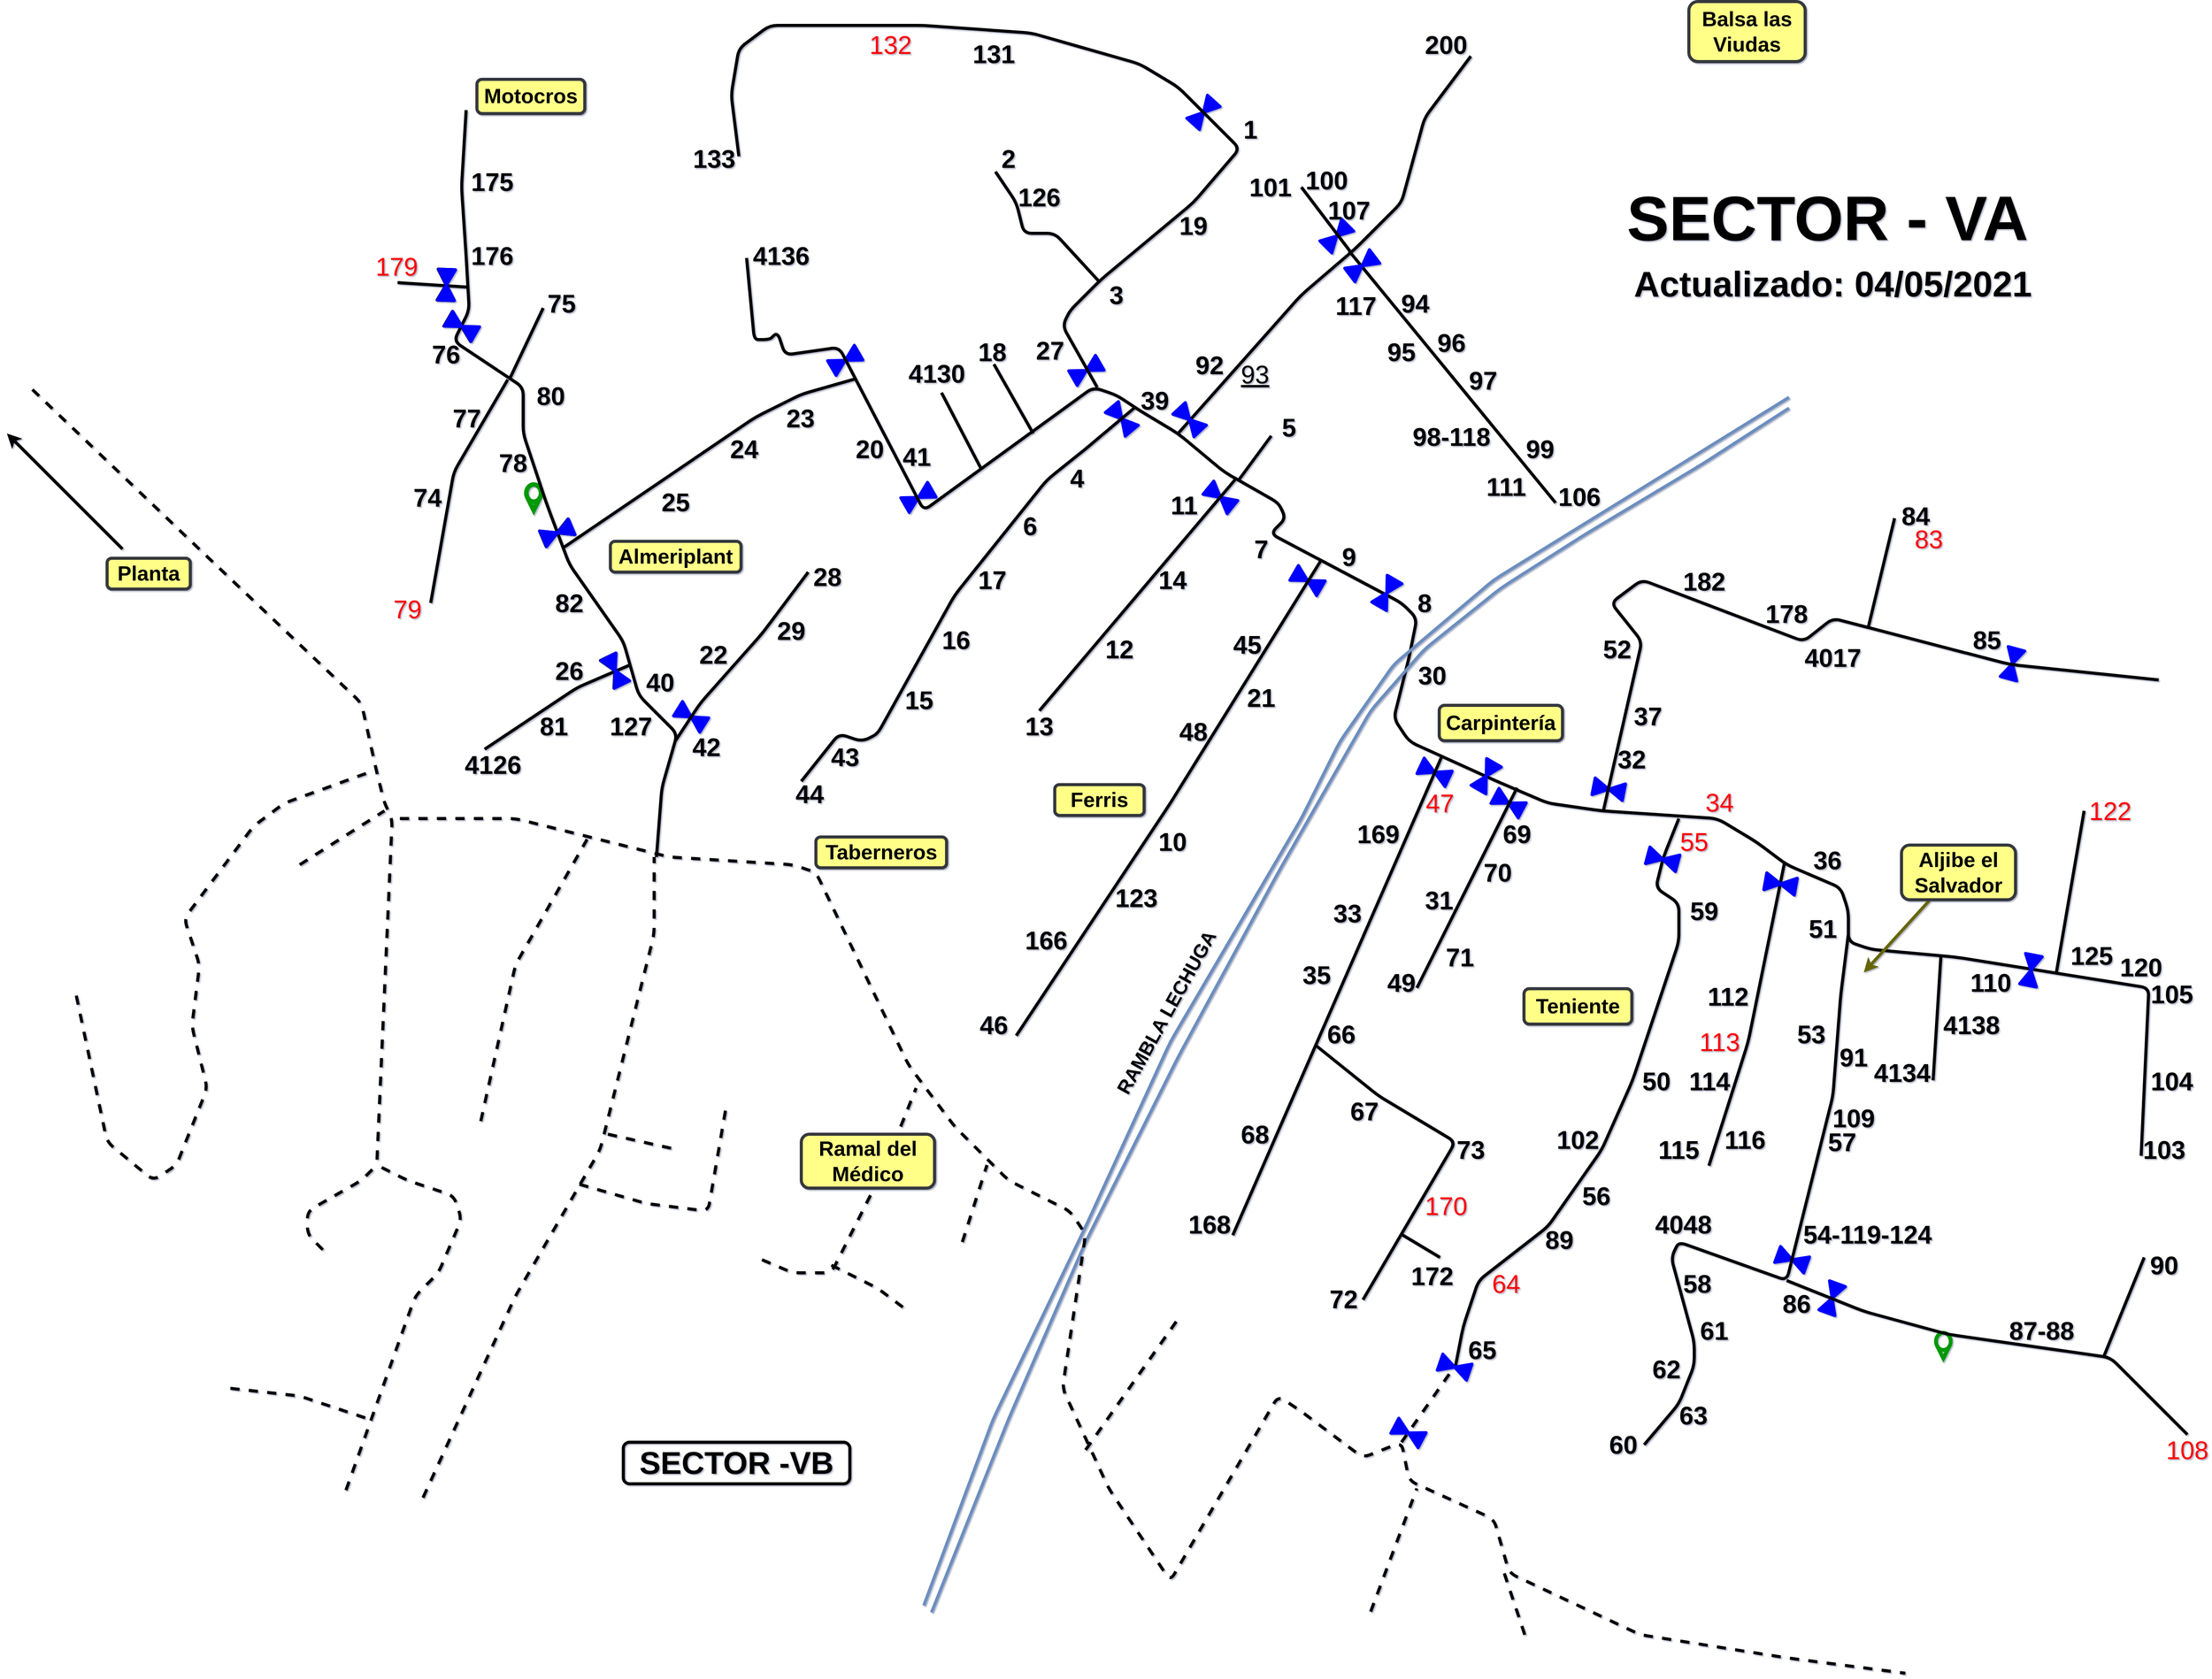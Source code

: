 <mxfile>
    <diagram id="uKI7ldMGaoaQeTL9wqTF" name="Page-1">
        <mxGraphModel dx="841" dy="339" grid="1" gridSize="10" guides="1" tooltips="1" connect="1" arrows="1" fold="1" page="1" pageScale="1" pageWidth="300" pageHeight="200" math="0" shadow="1">
            <root>
                <mxCell id="0"/>
                <mxCell id="1" parent="0"/>
                <mxCell id="lP6UJAzxdFz-D2vpFwy4-4" value="" style="verticalLabelPosition=bottom;align=center;html=1;verticalAlign=top;pointerEvents=1;dashed=0;shape=mxgraph.pid2valves.valve;valveType=gate;defState=closed;strokeWidth=4;fillColor=none;fontSize=17;rotation=312;strokeColor=#0000FF;" parent="1" vertex="1">
                    <mxGeometry x="1543" y="153" width="40" height="21.95" as="geometry"/>
                </mxCell>
                <mxCell id="lP6UJAzxdFz-D2vpFwy4-5" value="" style="verticalLabelPosition=bottom;align=center;html=1;verticalAlign=top;pointerEvents=1;dashed=0;shape=mxgraph.pid2valves.valve;valveType=gate;defState=closed;strokeWidth=4;fillColor=none;fontSize=17;rotation=230;fontColor=#0000FF;strokeColor=#0000FF;" parent="1" vertex="1">
                    <mxGeometry x="1437" y="551.05" width="40" height="21.95" as="geometry"/>
                </mxCell>
                <mxCell id="lP6UJAzxdFz-D2vpFwy4-6" value="" style="verticalLabelPosition=bottom;align=center;html=1;verticalAlign=top;pointerEvents=1;dashed=0;shape=mxgraph.pid2valves.valve;valveType=gate;defState=closed;strokeWidth=4;fillColor=none;fontSize=17;rotation=-30;strokeColor=#0000FF;" parent="1" vertex="1">
                    <mxGeometry x="1078" y="475" width="40" height="21.95" as="geometry"/>
                </mxCell>
                <mxCell id="lP6UJAzxdFz-D2vpFwy4-7" value="" style="verticalLabelPosition=bottom;align=center;html=1;verticalAlign=top;pointerEvents=1;dashed=0;shape=mxgraph.pid2valves.valve;valveType=gate;defState=closed;strokeWidth=4;fillColor=none;fontSize=17;rotation=-30;fontColor=#0000FF;strokeColor=#0000FF;" parent="1" vertex="1">
                    <mxGeometry x="1173" y="653" width="40" height="21.95" as="geometry"/>
                </mxCell>
                <mxCell id="lP6UJAzxdFz-D2vpFwy4-10" value="" style="verticalLabelPosition=bottom;align=center;outlineConnect=0;dashed=0;html=1;verticalAlign=top;shape=mxgraph.pid.flow_sensors.rotameter;strokeWidth=6;fillColor=none;fontSize=17;rotation=-90;strokeColor=#009900;" parent="1" vertex="1">
                    <mxGeometry x="677" y="654.42" width="33.41" height="19.11" as="geometry"/>
                </mxCell>
                <mxCell id="lP6UJAzxdFz-D2vpFwy4-11" value="" style="verticalLabelPosition=bottom;align=center;outlineConnect=0;dashed=0;html=1;verticalAlign=top;shape=mxgraph.pid.flow_sensors.rotameter;strokeWidth=5;fillColor=none;fontSize=17;rotation=-90;strokeColor=#009900;" parent="1" vertex="1">
                    <mxGeometry x="2506.59" y="1756" width="33.41" height="19.11" as="geometry"/>
                </mxCell>
                <mxCell id="lP6UJAzxdFz-D2vpFwy4-12" value="" style="endArrow=none;html=1;strokeWidth=4;" parent="1" edge="1">
                    <mxGeometry width="50" height="50" relative="1" as="geometry">
                        <mxPoint x="2780" y="1519" as="sourcePoint"/>
                        <mxPoint x="970" y="353" as="targetPoint"/>
                        <Array as="points">
                            <mxPoint x="2790" y="1301"/>
                            <mxPoint x="2540" y="1261"/>
                            <mxPoint x="2430" y="1251"/>
                            <mxPoint x="2400" y="1241"/>
                            <mxPoint x="2400" y="1201"/>
                            <mxPoint x="2390" y="1171"/>
                            <mxPoint x="2320" y="1141"/>
                            <mxPoint x="2280" y="1111"/>
                            <mxPoint x="2230" y="1081"/>
                            <mxPoint x="2080" y="1071"/>
                            <mxPoint x="2010" y="1061"/>
                            <mxPoint x="1940" y="1031"/>
                            <mxPoint x="1830" y="981"/>
                            <mxPoint x="1810" y="951"/>
                            <mxPoint x="1830" y="871"/>
                            <mxPoint x="1840" y="821"/>
                            <mxPoint x="1820" y="801"/>
                            <mxPoint x="1650" y="711"/>
                            <mxPoint x="1670" y="691"/>
                            <mxPoint x="1660" y="671"/>
                            <mxPoint x="1590" y="631"/>
                            <mxPoint x="1530" y="581"/>
                            <mxPoint x="1480" y="551"/>
                            <mxPoint x="1450" y="531"/>
                            <mxPoint x="1420" y="521"/>
                            <mxPoint x="1200" y="681"/>
                            <mxPoint x="1090" y="469"/>
                            <mxPoint x="1020" y="479"/>
                            <mxPoint x="1010" y="449"/>
                            <mxPoint x="1000" y="459"/>
                            <mxPoint x="980" y="459"/>
                        </Array>
                    </mxGeometry>
                </mxCell>
                <mxCell id="lP6UJAzxdFz-D2vpFwy4-14" value="4136" style="text;html=1;strokeColor=none;fillColor=none;align=center;verticalAlign=middle;whiteSpace=wrap;rounded=0;fontSize=33;opacity=20;fontStyle=1;strokeWidth=4;" parent="1" vertex="1">
                    <mxGeometry x="995" y="340.11" width="40" height="20" as="geometry"/>
                </mxCell>
                <mxCell id="lP6UJAzxdFz-D2vpFwy4-15" value="23" style="text;html=1;strokeColor=none;fillColor=none;align=center;verticalAlign=middle;whiteSpace=wrap;rounded=0;fontSize=33;opacity=20;fontStyle=1;strokeWidth=4;" parent="1" vertex="1">
                    <mxGeometry x="1020" y="551" width="40" height="20" as="geometry"/>
                </mxCell>
                <mxCell id="lP6UJAzxdFz-D2vpFwy4-16" value="" style="endArrow=none;html=1;strokeWidth=4;fontSize=33;" parent="1" edge="1">
                    <mxGeometry width="50" height="50" relative="1" as="geometry">
                        <mxPoint x="731" y="730.06" as="sourcePoint"/>
                        <mxPoint x="1111" y="510.06" as="targetPoint"/>
                        <Array as="points">
                            <mxPoint x="981" y="560.06"/>
                            <mxPoint x="1041" y="530.06"/>
                        </Array>
                    </mxGeometry>
                </mxCell>
                <mxCell id="lP6UJAzxdFz-D2vpFwy4-17" value="25" style="text;html=1;strokeColor=none;fillColor=none;align=center;verticalAlign=middle;whiteSpace=wrap;rounded=0;fontSize=33;opacity=20;fontStyle=1;strokeWidth=4;" parent="1" vertex="1">
                    <mxGeometry x="858" y="660" width="40" height="20" as="geometry"/>
                </mxCell>
                <mxCell id="lP6UJAzxdFz-D2vpFwy4-18" value="24" style="text;html=1;strokeColor=none;fillColor=none;align=center;verticalAlign=middle;whiteSpace=wrap;rounded=0;fontSize=33;opacity=20;fontStyle=1;strokeWidth=4;" parent="1" vertex="1">
                    <mxGeometry x="947" y="591" width="40" height="20" as="geometry"/>
                </mxCell>
                <mxCell id="lP6UJAzxdFz-D2vpFwy4-19" value="20" style="text;html=1;strokeColor=none;fillColor=none;align=center;verticalAlign=middle;whiteSpace=wrap;rounded=0;fontSize=33;opacity=20;fontStyle=1;strokeWidth=4;" parent="1" vertex="1">
                    <mxGeometry x="1110" y="591" width="40" height="20" as="geometry"/>
                </mxCell>
                <mxCell id="lP6UJAzxdFz-D2vpFwy4-21" value="41" style="text;html=1;strokeColor=none;fillColor=none;align=center;verticalAlign=middle;whiteSpace=wrap;rounded=0;fontSize=33;opacity=20;fontStyle=1;strokeWidth=4;" parent="1" vertex="1">
                    <mxGeometry x="1171" y="601" width="40" height="20" as="geometry"/>
                </mxCell>
                <mxCell id="lP6UJAzxdFz-D2vpFwy4-22" value="" style="endArrow=none;html=1;strokeWidth=4;fontSize=33;" parent="1" edge="1">
                    <mxGeometry width="50" height="50" relative="1" as="geometry">
                        <mxPoint x="1275" y="628" as="sourcePoint"/>
                        <mxPoint x="1223" y="528" as="targetPoint"/>
                    </mxGeometry>
                </mxCell>
                <mxCell id="lP6UJAzxdFz-D2vpFwy4-23" value="" style="endArrow=none;html=1;strokeWidth=4;fontSize=33;" parent="1" edge="1">
                    <mxGeometry width="50" height="50" relative="1" as="geometry">
                        <mxPoint x="1342" y="581" as="sourcePoint"/>
                        <mxPoint x="1291" y="491" as="targetPoint"/>
                    </mxGeometry>
                </mxCell>
                <mxCell id="lP6UJAzxdFz-D2vpFwy4-24" value="4130" style="text;html=1;strokeColor=none;fillColor=none;align=center;verticalAlign=middle;whiteSpace=wrap;rounded=0;fontSize=33;opacity=20;fontStyle=1;strokeWidth=4;" parent="1" vertex="1">
                    <mxGeometry x="1197" y="493" width="40" height="20" as="geometry"/>
                </mxCell>
                <mxCell id="lP6UJAzxdFz-D2vpFwy4-26" value="&lt;b&gt;18&lt;/b&gt;" style="text;html=1;strokeColor=none;fillColor=none;align=center;verticalAlign=middle;whiteSpace=wrap;rounded=0;fontSize=33;opacity=20;strokeWidth=4;" parent="1" vertex="1">
                    <mxGeometry x="1268.5" y="465.06" width="40" height="20" as="geometry"/>
                </mxCell>
                <mxCell id="lP6UJAzxdFz-D2vpFwy4-28" value="" style="endArrow=none;html=1;strokeWidth=4;fontSize=33;" parent="1" edge="1">
                    <mxGeometry width="50" height="50" relative="1" as="geometry">
                        <mxPoint x="1041" y="1032.667" as="sourcePoint"/>
                        <mxPoint x="1473" y="548" as="targetPoint"/>
                        <Array as="points">
                            <mxPoint x="1090" y="971"/>
                            <mxPoint x="1120" y="981"/>
                            <mxPoint x="1140" y="971"/>
                            <mxPoint x="1240" y="791"/>
                            <mxPoint x="1360" y="641"/>
                            <mxPoint x="1410" y="601"/>
                        </Array>
                    </mxGeometry>
                </mxCell>
                <mxCell id="lP6UJAzxdFz-D2vpFwy4-29" value="4" style="text;html=1;strokeColor=none;fillColor=none;align=center;verticalAlign=middle;whiteSpace=wrap;rounded=0;fontSize=33;opacity=20;fontStyle=1;strokeWidth=4;" parent="1" vertex="1">
                    <mxGeometry x="1379" y="629" width="40" height="20" as="geometry"/>
                </mxCell>
                <mxCell id="lP6UJAzxdFz-D2vpFwy4-30" value="6" style="text;html=1;strokeColor=none;fillColor=none;align=center;verticalAlign=middle;whiteSpace=wrap;rounded=0;fontSize=33;opacity=20;fontStyle=1;strokeWidth=4;" parent="1" vertex="1">
                    <mxGeometry x="1318" y="691" width="40" height="20" as="geometry"/>
                </mxCell>
                <mxCell id="lP6UJAzxdFz-D2vpFwy4-31" value="17" style="text;html=1;strokeColor=none;fillColor=none;align=center;verticalAlign=middle;whiteSpace=wrap;rounded=0;fontSize=33;opacity=20;fontStyle=1;strokeWidth=4;" parent="1" vertex="1">
                    <mxGeometry x="1268.5" y="761" width="40" height="20" as="geometry"/>
                </mxCell>
                <mxCell id="lP6UJAzxdFz-D2vpFwy4-32" value="16" style="text;html=1;strokeColor=none;fillColor=none;align=center;verticalAlign=middle;whiteSpace=wrap;rounded=0;fontSize=33;opacity=20;fontStyle=1;strokeWidth=4;" parent="1" vertex="1">
                    <mxGeometry x="1222" y="839" width="40" height="20" as="geometry"/>
                </mxCell>
                <mxCell id="lP6UJAzxdFz-D2vpFwy4-33" value="15" style="text;html=1;strokeColor=none;fillColor=none;align=center;verticalAlign=middle;whiteSpace=wrap;rounded=0;fontSize=33;opacity=20;fontStyle=1;strokeWidth=4;" parent="1" vertex="1">
                    <mxGeometry x="1174" y="917" width="40" height="20" as="geometry"/>
                </mxCell>
                <mxCell id="lP6UJAzxdFz-D2vpFwy4-34" value="43" style="text;html=1;strokeColor=none;fillColor=none;align=center;verticalAlign=middle;whiteSpace=wrap;rounded=0;fontSize=33;opacity=20;fontStyle=1;strokeWidth=4;" parent="1" vertex="1">
                    <mxGeometry x="1078" y="991" width="40" height="20" as="geometry"/>
                </mxCell>
                <mxCell id="lP6UJAzxdFz-D2vpFwy4-35" value="44" style="text;html=1;strokeColor=none;fillColor=none;align=center;verticalAlign=middle;whiteSpace=wrap;rounded=0;fontSize=33;opacity=20;fontStyle=1;strokeWidth=4;" parent="1" vertex="1">
                    <mxGeometry x="1032" y="1039" width="40" height="20" as="geometry"/>
                </mxCell>
                <mxCell id="lP6UJAzxdFz-D2vpFwy4-36" value="" style="endArrow=none;html=1;strokeWidth=4;fontSize=33;fillColor=#dae8fc;strokeColor=#6c8ebf;" parent="1" edge="1">
                    <mxGeometry width="50" height="50" relative="1" as="geometry">
                        <mxPoint x="1200" y="2103" as="sourcePoint"/>
                        <mxPoint x="2323" y="534" as="targetPoint"/>
                        <Array as="points">
                            <mxPoint x="1290" y="1861"/>
                            <mxPoint x="1410" y="1611"/>
                            <mxPoint x="1520" y="1371"/>
                            <mxPoint x="1690" y="1081"/>
                            <mxPoint x="1740" y="981"/>
                            <mxPoint x="1810" y="881"/>
                            <mxPoint x="1940" y="771"/>
                        </Array>
                    </mxGeometry>
                </mxCell>
                <mxCell id="lP6UJAzxdFz-D2vpFwy4-37" value="" style="endArrow=none;html=1;strokeWidth=4;fontSize=33;" parent="1" edge="1">
                    <mxGeometry width="50" height="50" relative="1" as="geometry">
                        <mxPoint x="1530" y="581" as="sourcePoint"/>
                        <mxPoint x="1910" y="91" as="targetPoint"/>
                        <Array as="points">
                            <mxPoint x="1690" y="401"/>
                            <mxPoint x="1760" y="341"/>
                            <mxPoint x="1820" y="281"/>
                            <mxPoint x="1850" y="171"/>
                        </Array>
                    </mxGeometry>
                </mxCell>
                <mxCell id="lP6UJAzxdFz-D2vpFwy4-38" value="" style="verticalLabelPosition=bottom;align=center;html=1;verticalAlign=top;pointerEvents=1;dashed=0;shape=mxgraph.pid2valves.valve;valveType=gate;defState=closed;strokeWidth=4;fillColor=none;fontSize=17;rotation=-155;fontColor=#0000FF;strokeColor=#0000FF;" parent="1" vertex="1">
                    <mxGeometry x="1843" y="1010.05" width="40" height="21.95" as="geometry"/>
                </mxCell>
                <mxCell id="lP6UJAzxdFz-D2vpFwy4-39" value="" style="verticalLabelPosition=bottom;align=center;html=1;verticalAlign=top;pointerEvents=1;dashed=0;shape=mxgraph.pid2valves.valve;valveType=gate;defState=closed;strokeWidth=4;fillColor=none;fontSize=17;rotation=-30;fontColor=#0000FF;strokeColor=#0000FF;" parent="1" vertex="1">
                    <mxGeometry x="1391" y="488.11" width="40" height="21.95" as="geometry"/>
                </mxCell>
                <mxCell id="lP6UJAzxdFz-D2vpFwy4-40" value="" style="verticalLabelPosition=bottom;align=center;html=1;verticalAlign=top;pointerEvents=1;dashed=0;shape=mxgraph.pid2valves.valve;valveType=gate;defState=closed;strokeWidth=4;fillColor=none;fontSize=17;rotation=227;fontColor=#0000FF;strokeColor=#0000FF;" parent="1" vertex="1">
                    <mxGeometry x="1525" y="552.05" width="40" height="21.95" as="geometry"/>
                </mxCell>
                <mxCell id="lP6UJAzxdFz-D2vpFwy4-41" value="" style="verticalLabelPosition=bottom;align=center;html=1;verticalAlign=top;pointerEvents=1;dashed=0;shape=mxgraph.pid2valves.valve;valveType=gate;defState=closed;strokeWidth=4;fillColor=none;fontSize=17;rotation=-60;fontColor=#0000FF;strokeColor=#0000FF;" parent="1" vertex="1">
                    <mxGeometry x="1781" y="777" width="40" height="21.95" as="geometry"/>
                </mxCell>
                <mxCell id="lP6UJAzxdFz-D2vpFwy4-42" value="" style="endArrow=none;html=1;strokeWidth=4;fontSize=33;" parent="1" edge="1">
                    <mxGeometry width="50" height="50" relative="1" as="geometry">
                        <mxPoint x="1609" y="641" as="sourcePoint"/>
                        <mxPoint x="1651" y="584" as="targetPoint"/>
                        <Array as="points"/>
                    </mxGeometry>
                </mxCell>
                <mxCell id="lP6UJAzxdFz-D2vpFwy4-43" value="5" style="text;html=1;strokeColor=none;fillColor=none;align=center;verticalAlign=middle;whiteSpace=wrap;rounded=0;fontSize=33;opacity=20;fontStyle=1;strokeWidth=4;" parent="1" vertex="1">
                    <mxGeometry x="1654" y="563" width="40" height="20" as="geometry"/>
                </mxCell>
                <mxCell id="lP6UJAzxdFz-D2vpFwy4-44" value="39" style="text;html=1;strokeColor=none;fillColor=none;align=center;verticalAlign=middle;whiteSpace=wrap;rounded=0;fontSize=33;opacity=20;fontStyle=1;strokeWidth=4;" parent="1" vertex="1">
                    <mxGeometry x="1480" y="528" width="40" height="20" as="geometry"/>
                </mxCell>
                <mxCell id="lP6UJAzxdFz-D2vpFwy4-46" value="&lt;b&gt;92&lt;/b&gt;" style="text;html=1;strokeColor=none;fillColor=none;align=center;verticalAlign=middle;whiteSpace=wrap;rounded=0;fontSize=33;opacity=20;strokeWidth=4;" parent="1" vertex="1">
                    <mxGeometry x="1551" y="482.06" width="40" height="20" as="geometry"/>
                </mxCell>
                <mxCell id="lP6UJAzxdFz-D2vpFwy4-47" value="&lt;span style=&quot;font-weight: normal&quot;&gt;&lt;u&gt;93&lt;/u&gt;&lt;/span&gt;" style="text;html=1;strokeColor=none;fillColor=none;align=center;verticalAlign=middle;whiteSpace=wrap;rounded=0;fontSize=33;opacity=20;fontStyle=1;strokeWidth=4;" parent="1" vertex="1">
                    <mxGeometry x="1610" y="493.95" width="40" height="20" as="geometry"/>
                </mxCell>
                <mxCell id="lP6UJAzxdFz-D2vpFwy4-48" value="9" style="text;html=1;strokeColor=none;fillColor=none;align=center;verticalAlign=middle;whiteSpace=wrap;rounded=0;fontSize=33;opacity=20;fontStyle=1;strokeWidth=4;" parent="1" vertex="1">
                    <mxGeometry x="1732" y="731" width="40" height="20" as="geometry"/>
                </mxCell>
                <mxCell id="lP6UJAzxdFz-D2vpFwy4-49" value="&lt;b&gt;8&lt;/b&gt;" style="text;html=1;strokeColor=none;fillColor=none;align=center;verticalAlign=middle;whiteSpace=wrap;rounded=0;fontSize=33;opacity=20;strokeWidth=4;" parent="1" vertex="1">
                    <mxGeometry x="1830" y="791" width="40" height="20" as="geometry"/>
                </mxCell>
                <mxCell id="lP6UJAzxdFz-D2vpFwy4-51" value="" style="endArrow=none;html=1;strokeWidth=4;fontSize=33;" parent="1" edge="1">
                    <mxGeometry width="50" height="50" relative="1" as="geometry">
                        <mxPoint x="1425" y="521" as="sourcePoint"/>
                        <mxPoint x="960" y="221" as="targetPoint"/>
                        <Array as="points">
                            <mxPoint x="1380" y="441"/>
                            <mxPoint x="1390" y="421"/>
                            <mxPoint x="1430" y="381"/>
                            <mxPoint x="1550" y="281"/>
                            <mxPoint x="1610" y="211"/>
                            <mxPoint x="1530" y="131"/>
                            <mxPoint x="1480" y="101"/>
                            <mxPoint x="1340" y="61"/>
                            <mxPoint x="1200" y="51"/>
                            <mxPoint x="1070" y="51"/>
                            <mxPoint x="1000" y="51"/>
                            <mxPoint x="960" y="81"/>
                            <mxPoint x="950" y="141"/>
                        </Array>
                    </mxGeometry>
                </mxCell>
                <mxCell id="lP6UJAzxdFz-D2vpFwy4-52" value="133" style="text;html=1;strokeColor=none;fillColor=none;align=center;verticalAlign=middle;whiteSpace=wrap;rounded=0;fontSize=33;opacity=20;fontStyle=1;strokeWidth=4;" parent="1" vertex="1">
                    <mxGeometry x="908" y="214" width="40" height="20" as="geometry"/>
                </mxCell>
                <mxCell id="lP6UJAzxdFz-D2vpFwy4-53" value="&lt;span style=&quot;&quot;&gt;&lt;span&gt;132&lt;/span&gt;&lt;/span&gt;" style="text;html=1;strokeColor=none;fillColor=none;align=center;verticalAlign=middle;whiteSpace=wrap;rounded=0;fontSize=33;opacity=20;fontStyle=0;fontColor=#FF0000;strokeWidth=4;" parent="1" vertex="1">
                    <mxGeometry x="1137" y="66" width="40" height="20" as="geometry"/>
                </mxCell>
                <mxCell id="lP6UJAzxdFz-D2vpFwy4-54" value="131" style="text;html=1;strokeColor=none;fillColor=none;align=center;verticalAlign=middle;whiteSpace=wrap;rounded=0;fontSize=33;opacity=20;fontStyle=1;strokeWidth=4;" parent="1" vertex="1">
                    <mxGeometry x="1270.5" y="78" width="40" height="20" as="geometry"/>
                </mxCell>
                <mxCell id="lP6UJAzxdFz-D2vpFwy4-55" value="19" style="text;html=1;strokeColor=none;fillColor=none;align=center;verticalAlign=middle;whiteSpace=wrap;rounded=0;fontSize=33;opacity=20;fontStyle=1;strokeWidth=4;" parent="1" vertex="1">
                    <mxGeometry x="1530" y="301" width="40" height="20" as="geometry"/>
                </mxCell>
                <mxCell id="lP6UJAzxdFz-D2vpFwy4-56" value="3" style="text;html=1;strokeColor=none;fillColor=none;align=center;verticalAlign=middle;whiteSpace=wrap;rounded=0;fontSize=33;opacity=20;fontStyle=1;strokeWidth=4;" parent="1" vertex="1">
                    <mxGeometry x="1430" y="391" width="40" height="20" as="geometry"/>
                </mxCell>
                <mxCell id="lP6UJAzxdFz-D2vpFwy4-57" value="" style="endArrow=none;html=1;strokeWidth=4;fontSize=33;" parent="1" edge="1">
                    <mxGeometry width="50" height="50" relative="1" as="geometry">
                        <mxPoint x="1293" y="241" as="sourcePoint"/>
                        <mxPoint x="1427" y="383" as="targetPoint"/>
                        <Array as="points">
                            <mxPoint x="1320" y="281"/>
                            <mxPoint x="1330" y="321"/>
                            <mxPoint x="1370" y="321"/>
                        </Array>
                    </mxGeometry>
                </mxCell>
                <mxCell id="lP6UJAzxdFz-D2vpFwy4-58" value="2" style="text;html=1;strokeColor=none;fillColor=none;align=center;verticalAlign=middle;whiteSpace=wrap;rounded=0;fontSize=33;opacity=20;fontStyle=1;strokeWidth=4;" parent="1" vertex="1">
                    <mxGeometry x="1290" y="214" width="40" height="20" as="geometry"/>
                </mxCell>
                <mxCell id="lP6UJAzxdFz-D2vpFwy4-59" value="126" style="text;html=1;strokeColor=none;fillColor=none;align=center;verticalAlign=middle;whiteSpace=wrap;rounded=0;fontSize=33;opacity=20;fontStyle=1;strokeWidth=4;" parent="1" vertex="1">
                    <mxGeometry x="1330" y="264" width="40" height="20" as="geometry"/>
                </mxCell>
                <mxCell id="lP6UJAzxdFz-D2vpFwy4-61" value="" style="verticalLabelPosition=bottom;align=center;html=1;verticalAlign=top;pointerEvents=1;dashed=0;shape=mxgraph.pid2valves.valve;valveType=gate;defState=closed;strokeWidth=4;fillColor=none;fontSize=17;rotation=-45;strokeColor=#0000FF;" parent="1" vertex="1">
                    <mxGeometry x="1716" y="313.53" width="40" height="21.95" as="geometry"/>
                </mxCell>
                <mxCell id="lP6UJAzxdFz-D2vpFwy4-62" value="" style="verticalLabelPosition=bottom;align=center;html=1;verticalAlign=top;pointerEvents=1;dashed=0;shape=mxgraph.pid2valves.valve;valveType=gate;defState=closed;strokeWidth=4;fillColor=none;fontSize=17;rotation=-150;fontColor=#0000FF;strokeColor=#0000FF;" parent="1" vertex="1">
                    <mxGeometry x="1678" y="761.0" width="40" height="21.95" as="geometry"/>
                </mxCell>
                <mxCell id="lP6UJAzxdFz-D2vpFwy4-63" value="" style="verticalLabelPosition=bottom;align=center;html=1;verticalAlign=top;pointerEvents=1;dashed=0;shape=mxgraph.pid2valves.valve;valveType=gate;defState=closed;strokeWidth=4;fillColor=none;fontSize=17;rotation=-141;fontColor=#0000FF;strokeColor=#0000FF;" parent="1" vertex="1">
                    <mxGeometry x="1565" y="653.0" width="40" height="21.95" as="geometry"/>
                </mxCell>
                <mxCell id="lP6UJAzxdFz-D2vpFwy4-64" value="27" style="text;html=1;strokeColor=none;fillColor=none;align=center;verticalAlign=middle;whiteSpace=wrap;rounded=0;fontSize=33;opacity=20;fontStyle=1;strokeWidth=4;" parent="1" vertex="1">
                    <mxGeometry x="1344" y="463.06" width="40" height="20" as="geometry"/>
                </mxCell>
                <mxCell id="lP6UJAzxdFz-D2vpFwy4-65" value="" style="endArrow=none;html=1;strokeWidth=4;fontSize=33;" parent="1" edge="1">
                    <mxGeometry width="50" height="50" relative="1" as="geometry">
                        <mxPoint x="1350" y="941" as="sourcePoint"/>
                        <mxPoint x="1604" y="641" as="targetPoint"/>
                    </mxGeometry>
                </mxCell>
                <mxCell id="lP6UJAzxdFz-D2vpFwy4-66" value="11" style="text;html=1;strokeColor=none;fillColor=none;align=center;verticalAlign=middle;whiteSpace=wrap;rounded=0;fontSize=33;opacity=20;fontStyle=1;strokeWidth=4;" parent="1" vertex="1">
                    <mxGeometry x="1518" y="664" width="40" height="20" as="geometry"/>
                </mxCell>
                <mxCell id="lP6UJAzxdFz-D2vpFwy4-67" value="14" style="text;html=1;strokeColor=none;fillColor=none;align=center;verticalAlign=middle;whiteSpace=wrap;rounded=0;fontSize=33;opacity=20;fontStyle=1;strokeWidth=4;" parent="1" vertex="1">
                    <mxGeometry x="1503" y="761" width="40" height="20" as="geometry"/>
                </mxCell>
                <mxCell id="lP6UJAzxdFz-D2vpFwy4-69" value="12" style="text;html=1;strokeColor=none;fillColor=none;align=center;verticalAlign=middle;whiteSpace=wrap;rounded=0;fontSize=33;opacity=20;fontStyle=1;strokeWidth=4;" parent="1" vertex="1">
                    <mxGeometry x="1434" y="851" width="40" height="20" as="geometry"/>
                </mxCell>
                <mxCell id="lP6UJAzxdFz-D2vpFwy4-71" value="13" style="text;html=1;strokeColor=none;fillColor=none;align=center;verticalAlign=middle;whiteSpace=wrap;rounded=0;fontSize=33;opacity=20;fontStyle=1;strokeWidth=4;" parent="1" vertex="1">
                    <mxGeometry x="1330" y="951" width="40" height="20" as="geometry"/>
                </mxCell>
                <mxCell id="lP6UJAzxdFz-D2vpFwy4-72" value="7" style="text;html=1;strokeColor=none;fillColor=none;align=center;verticalAlign=middle;whiteSpace=wrap;rounded=0;fontSize=33;opacity=20;fontStyle=1;strokeWidth=4;" parent="1" vertex="1">
                    <mxGeometry x="1618" y="721" width="40" height="20" as="geometry"/>
                </mxCell>
                <mxCell id="lP6UJAzxdFz-D2vpFwy4-73" value="" style="endArrow=none;html=1;strokeWidth=4;fontSize=33;" parent="1" edge="1">
                    <mxGeometry width="50" height="50" relative="1" as="geometry">
                        <mxPoint x="1320" y="1363" as="sourcePoint"/>
                        <mxPoint x="1716" y="745" as="targetPoint"/>
                        <Array as="points">
                            <mxPoint x="1520" y="1061"/>
                        </Array>
                    </mxGeometry>
                </mxCell>
                <mxCell id="lP6UJAzxdFz-D2vpFwy4-75" value="45" style="text;html=1;strokeColor=none;fillColor=none;align=center;verticalAlign=middle;whiteSpace=wrap;rounded=0;fontSize=33;opacity=20;fontStyle=1;strokeWidth=4;" parent="1" vertex="1">
                    <mxGeometry x="1600" y="845" width="40" height="20" as="geometry"/>
                </mxCell>
                <mxCell id="lP6UJAzxdFz-D2vpFwy4-77" value="21" style="text;html=1;strokeColor=none;fillColor=none;align=center;verticalAlign=middle;whiteSpace=wrap;rounded=0;fontSize=33;opacity=20;fontStyle=1;strokeWidth=4;" parent="1" vertex="1">
                    <mxGeometry x="1618" y="914" width="40" height="20" as="geometry"/>
                </mxCell>
                <mxCell id="lP6UJAzxdFz-D2vpFwy4-78" value="48" style="text;html=1;strokeColor=none;fillColor=none;align=center;verticalAlign=middle;whiteSpace=wrap;rounded=0;fontSize=33;opacity=20;fontStyle=1;strokeWidth=4;" parent="1" vertex="1">
                    <mxGeometry x="1530" y="958.05" width="40" height="20" as="geometry"/>
                </mxCell>
                <mxCell id="lP6UJAzxdFz-D2vpFwy4-79" value="10" style="text;html=1;strokeColor=none;fillColor=none;align=center;verticalAlign=middle;whiteSpace=wrap;rounded=0;fontSize=33;opacity=20;fontStyle=1;strokeWidth=4;" parent="1" vertex="1">
                    <mxGeometry x="1503" y="1101" width="40" height="20" as="geometry"/>
                </mxCell>
                <mxCell id="lP6UJAzxdFz-D2vpFwy4-80" value="123" style="text;html=1;strokeColor=none;fillColor=none;align=center;verticalAlign=middle;whiteSpace=wrap;rounded=0;fontSize=33;opacity=20;fontStyle=1;strokeWidth=4;" parent="1" vertex="1">
                    <mxGeometry x="1456" y="1174" width="40" height="20" as="geometry"/>
                </mxCell>
                <mxCell id="lP6UJAzxdFz-D2vpFwy4-81" value="166" style="text;html=1;strokeColor=none;fillColor=none;align=center;verticalAlign=middle;whiteSpace=wrap;rounded=0;fontSize=33;opacity=20;fontStyle=1;strokeWidth=4;" parent="1" vertex="1">
                    <mxGeometry x="1339" y="1229.05" width="40" height="20" as="geometry"/>
                </mxCell>
                <mxCell id="lP6UJAzxdFz-D2vpFwy4-82" value="46" style="text;html=1;strokeColor=none;fillColor=none;align=center;verticalAlign=middle;whiteSpace=wrap;rounded=0;fontSize=33;opacity=20;fontStyle=1;strokeWidth=4;" parent="1" vertex="1">
                    <mxGeometry x="1270.5" y="1339" width="40" height="20" as="geometry"/>
                </mxCell>
                <mxCell id="lP6UJAzxdFz-D2vpFwy4-86" value="" style="endArrow=none;html=1;strokeWidth=4;fontSize=24;fillColor=#dae8fc;strokeColor=#6c8ebf;" parent="1" edge="1">
                    <mxGeometry width="50" height="50" relative="1" as="geometry">
                        <mxPoint x="1210" y="2112" as="sourcePoint"/>
                        <mxPoint x="2323" y="548" as="targetPoint"/>
                        <Array as="points">
                            <mxPoint x="1310" y="1861"/>
                            <mxPoint x="1410" y="1631"/>
                            <mxPoint x="1530" y="1391"/>
                            <mxPoint x="1660" y="1151"/>
                            <mxPoint x="1780" y="941"/>
                            <mxPoint x="1850" y="861"/>
                            <mxPoint x="1950" y="781"/>
                            <mxPoint x="2060" y="711"/>
                            <mxPoint x="2210" y="621"/>
                        </Array>
                    </mxGeometry>
                </mxCell>
                <mxCell id="lP6UJAzxdFz-D2vpFwy4-91" value="RAMBLA LECHUGA" style="text;html=1;strokeColor=none;fillColor=none;align=center;verticalAlign=middle;whiteSpace=wrap;rounded=0;fontSize=25;fontStyle=1;rotation=299;strokeWidth=4;" parent="1" vertex="1">
                    <mxGeometry x="1384" y="1322" width="260" height="20" as="geometry"/>
                </mxCell>
                <mxCell id="lP6UJAzxdFz-D2vpFwy4-96" value="" style="endArrow=classic;html=1;strokeWidth=4;fontSize=25;exitX=0.25;exitY=1;exitDx=0;exitDy=0;strokeColor=#666600;" parent="1" source="14" edge="1">
                    <mxGeometry width="50" height="50" relative="1" as="geometry">
                        <mxPoint x="2506" y="1174" as="sourcePoint"/>
                        <mxPoint x="2420" y="1281" as="targetPoint"/>
                    </mxGeometry>
                </mxCell>
                <mxCell id="lP6UJAzxdFz-D2vpFwy4-111" value="" style="endArrow=classic;html=1;strokeWidth=4;fontSize=32;" parent="1" edge="1">
                    <mxGeometry width="50" height="50" relative="1" as="geometry">
                        <mxPoint x="160" y="731" as="sourcePoint"/>
                        <mxPoint x="10" y="581" as="targetPoint"/>
                    </mxGeometry>
                </mxCell>
                <mxCell id="lP6UJAzxdFz-D2vpFwy4-114" value="SECTOR - VA" style="text;html=1;strokeColor=none;fillColor=none;align=center;verticalAlign=middle;whiteSpace=wrap;rounded=0;fontSize=82;fontStyle=1;strokeWidth=4;" parent="1" vertex="1">
                    <mxGeometry x="2048" y="292" width="650" height="20" as="geometry"/>
                </mxCell>
                <mxCell id="lP6UJAzxdFz-D2vpFwy4-115" value="&lt;font style=&quot;font-size: 46px&quot;&gt;Actualizado: 04/05/2021&lt;/font&gt;" style="text;html=1;strokeColor=none;fillColor=none;align=center;verticalAlign=middle;whiteSpace=wrap;rounded=0;fontSize=80;fontStyle=1;strokeWidth=4;" parent="1" vertex="1">
                    <mxGeometry x="2050" y="324.53" width="660" height="100.89" as="geometry"/>
                </mxCell>
                <mxCell id="lP6UJAzxdFz-D2vpFwy4-118" value="" style="endArrow=none;html=1;strokeWidth=4;fontSize=33;" parent="1" edge="1">
                    <mxGeometry width="50" height="50" relative="1" as="geometry">
                        <mxPoint x="1690" y="261" as="sourcePoint"/>
                        <mxPoint x="1753" y="344" as="targetPoint"/>
                    </mxGeometry>
                </mxCell>
                <mxCell id="lP6UJAzxdFz-D2vpFwy4-120" value="107" style="text;html=1;strokeColor=none;fillColor=none;align=center;verticalAlign=middle;whiteSpace=wrap;rounded=0;fontSize=33;fontStyle=1;strokeWidth=4;" parent="1" vertex="1">
                    <mxGeometry x="1732" y="281" width="40" height="20" as="geometry"/>
                </mxCell>
                <mxCell id="lP6UJAzxdFz-D2vpFwy4-121" value="100" style="text;html=1;strokeColor=none;fillColor=none;align=center;verticalAlign=middle;whiteSpace=wrap;rounded=0;fontSize=33;fontStyle=1;strokeWidth=4;" parent="1" vertex="1">
                    <mxGeometry x="1703" y="242" width="40" height="20" as="geometry"/>
                </mxCell>
                <mxCell id="lP6UJAzxdFz-D2vpFwy4-122" value="101" style="text;html=1;strokeColor=none;fillColor=none;align=center;verticalAlign=middle;whiteSpace=wrap;rounded=0;fontSize=33;fontStyle=1;strokeWidth=4;" parent="1" vertex="1">
                    <mxGeometry x="1630" y="251" width="40" height="20" as="geometry"/>
                </mxCell>
                <mxCell id="lP6UJAzxdFz-D2vpFwy4-123" value="" style="endArrow=none;html=1;strokeWidth=4;fontSize=33;" parent="1" edge="1">
                    <mxGeometry width="50" height="50" relative="1" as="geometry">
                        <mxPoint x="2020" y="671" as="sourcePoint"/>
                        <mxPoint x="1752" y="344" as="targetPoint"/>
                    </mxGeometry>
                </mxCell>
                <mxCell id="lP6UJAzxdFz-D2vpFwy4-124" value="" style="verticalLabelPosition=bottom;align=center;html=1;verticalAlign=top;pointerEvents=1;dashed=0;shape=mxgraph.pid2valves.valve;valveType=gate;defState=closed;strokeWidth=4;fillColor=none;fontSize=17;rotation=281;strokeColor=#0000FF;" parent="1" vertex="1">
                    <mxGeometry x="2617" y="1267.05" width="40" height="21.95" as="geometry"/>
                </mxCell>
                <mxCell id="lP6UJAzxdFz-D2vpFwy4-125" value="" style="verticalLabelPosition=bottom;align=center;html=1;verticalAlign=top;pointerEvents=1;dashed=0;shape=mxgraph.pid2valves.valve;valveType=gate;defState=closed;strokeWidth=4;fillColor=none;fontSize=17;rotation=-75;strokeColor=#0000FF;" parent="1" vertex="1">
                    <mxGeometry x="2593" y="869.0" width="40" height="21.95" as="geometry"/>
                </mxCell>
                <mxCell id="lP6UJAzxdFz-D2vpFwy4-126" value="" style="verticalLabelPosition=bottom;align=center;html=1;verticalAlign=top;pointerEvents=1;dashed=0;shape=mxgraph.pid2valves.valve;valveType=gate;defState=closed;strokeWidth=4;fillColor=none;fontSize=17;rotation=323;strokeColor=#0000FF;" parent="1" vertex="1">
                    <mxGeometry x="1749" y="352.16" width="40" height="21.95" as="geometry"/>
                </mxCell>
                <mxCell id="lP6UJAzxdFz-D2vpFwy4-128" value="117" style="text;html=1;strokeColor=none;fillColor=none;align=center;verticalAlign=middle;whiteSpace=wrap;rounded=0;fontSize=33;fontStyle=1;strokeWidth=4;" parent="1" vertex="1">
                    <mxGeometry x="1741" y="405.42" width="40" height="20" as="geometry"/>
                </mxCell>
                <mxCell id="lP6UJAzxdFz-D2vpFwy4-130" value="94" style="text;html=1;strokeColor=none;fillColor=none;align=center;verticalAlign=middle;whiteSpace=wrap;rounded=0;fontSize=33;fontStyle=1;strokeWidth=4;" parent="1" vertex="1">
                    <mxGeometry x="1818" y="402" width="40" height="20" as="geometry"/>
                </mxCell>
                <mxCell id="lP6UJAzxdFz-D2vpFwy4-131" value="95" style="text;html=1;strokeColor=none;fillColor=none;align=center;verticalAlign=middle;whiteSpace=wrap;rounded=0;fontSize=33;fontStyle=1;strokeWidth=4;" parent="1" vertex="1">
                    <mxGeometry x="1800" y="465.06" width="40" height="20" as="geometry"/>
                </mxCell>
                <mxCell id="lP6UJAzxdFz-D2vpFwy4-132" value="96" style="text;html=1;strokeColor=none;fillColor=none;align=center;verticalAlign=middle;whiteSpace=wrap;rounded=0;fontSize=33;fontStyle=1;strokeWidth=4;" parent="1" vertex="1">
                    <mxGeometry x="1865" y="453" width="40" height="20" as="geometry"/>
                </mxCell>
                <mxCell id="lP6UJAzxdFz-D2vpFwy4-133" value="97" style="text;html=1;strokeColor=none;fillColor=none;align=center;verticalAlign=middle;whiteSpace=wrap;rounded=0;fontSize=33;fontStyle=1;strokeWidth=4;" parent="1" vertex="1">
                    <mxGeometry x="1906" y="502.06" width="40" height="20" as="geometry"/>
                </mxCell>
                <mxCell id="lP6UJAzxdFz-D2vpFwy4-134" value="98-118" style="text;html=1;strokeColor=none;fillColor=none;align=center;verticalAlign=middle;whiteSpace=wrap;rounded=0;fontSize=33;fontStyle=1;strokeWidth=4;" parent="1" vertex="1">
                    <mxGeometry x="1830" y="575" width="110" height="20" as="geometry"/>
                </mxCell>
                <mxCell id="lP6UJAzxdFz-D2vpFwy4-135" value="99" style="text;html=1;strokeColor=none;fillColor=none;align=center;verticalAlign=middle;whiteSpace=wrap;rounded=0;fontSize=33;fontStyle=1;strokeWidth=4;" parent="1" vertex="1">
                    <mxGeometry x="1980" y="591" width="40" height="20" as="geometry"/>
                </mxCell>
                <mxCell id="lP6UJAzxdFz-D2vpFwy4-136" value="111" style="text;html=1;strokeColor=none;fillColor=none;align=center;verticalAlign=middle;whiteSpace=wrap;rounded=0;fontSize=33;fontStyle=1;strokeWidth=4;" parent="1" vertex="1">
                    <mxGeometry x="1936" y="640" width="40" height="20" as="geometry"/>
                </mxCell>
                <mxCell id="lP6UJAzxdFz-D2vpFwy4-138" value="106" style="text;html=1;strokeColor=none;fillColor=none;align=center;verticalAlign=middle;whiteSpace=wrap;rounded=0;fontSize=33;fontStyle=1;strokeWidth=4;" parent="1" vertex="1">
                    <mxGeometry x="2031" y="653" width="40" height="20" as="geometry"/>
                </mxCell>
                <mxCell id="lP6UJAzxdFz-D2vpFwy4-139" value="200" style="text;html=1;strokeColor=none;fillColor=none;align=center;verticalAlign=middle;whiteSpace=wrap;rounded=0;fontSize=33;fontStyle=1;strokeWidth=4;" parent="1" vertex="1">
                    <mxGeometry x="1858" y="66" width="40" height="20" as="geometry"/>
                </mxCell>
                <mxCell id="lP6UJAzxdFz-D2vpFwy4-140" value="1" style="text;html=1;strokeColor=none;fillColor=none;align=center;verticalAlign=middle;whiteSpace=wrap;rounded=0;fontSize=33;fontStyle=1;strokeWidth=4;" parent="1" vertex="1">
                    <mxGeometry x="1604" y="176" width="40" height="20" as="geometry"/>
                </mxCell>
                <mxCell id="lP6UJAzxdFz-D2vpFwy4-141" value="" style="endArrow=none;html=1;strokeWidth=4;fontSize=33;" parent="1" edge="1">
                    <mxGeometry width="50" height="50" relative="1" as="geometry">
                        <mxPoint x="853" y="1131" as="sourcePoint"/>
                        <mxPoint x="606" y="161" as="targetPoint"/>
                        <Array as="points">
                            <mxPoint x="860" y="1041"/>
                            <mxPoint x="880" y="971"/>
                            <mxPoint x="830" y="921"/>
                            <mxPoint x="810" y="851"/>
                            <mxPoint x="740" y="751"/>
                            <mxPoint x="710" y="671"/>
                            <mxPoint x="680" y="581"/>
                            <mxPoint x="680" y="521"/>
                            <mxPoint x="650" y="501"/>
                            <mxPoint x="590" y="461"/>
                            <mxPoint x="610" y="421"/>
                            <mxPoint x="606" y="351"/>
                            <mxPoint x="600" y="261"/>
                        </Array>
                    </mxGeometry>
                </mxCell>
                <mxCell id="lP6UJAzxdFz-D2vpFwy4-142" value="" style="endArrow=none;html=1;strokeWidth=4;fontSize=33;" parent="1" edge="1">
                    <mxGeometry width="50" height="50" relative="1" as="geometry">
                        <mxPoint x="517" y="385" as="sourcePoint"/>
                        <mxPoint x="610" y="391" as="targetPoint"/>
                    </mxGeometry>
                </mxCell>
                <mxCell id="lP6UJAzxdFz-D2vpFwy4-143" value="" style="endArrow=none;html=1;strokeWidth=4;fontSize=33;" parent="1" edge="1">
                    <mxGeometry width="50" height="50" relative="1" as="geometry">
                        <mxPoint x="662" y="511" as="sourcePoint"/>
                        <mxPoint x="706" y="418" as="targetPoint"/>
                    </mxGeometry>
                </mxCell>
                <mxCell id="lP6UJAzxdFz-D2vpFwy4-144" value="" style="endArrow=none;html=1;strokeWidth=4;fontSize=33;" parent="1" edge="1">
                    <mxGeometry width="50" height="50" relative="1" as="geometry">
                        <mxPoint x="560" y="801" as="sourcePoint"/>
                        <mxPoint x="660" y="511" as="targetPoint"/>
                        <Array as="points">
                            <mxPoint x="590" y="631"/>
                        </Array>
                    </mxGeometry>
                </mxCell>
                <mxCell id="lP6UJAzxdFz-D2vpFwy4-145" value="" style="verticalLabelPosition=bottom;align=center;html=1;verticalAlign=top;pointerEvents=1;dashed=0;shape=mxgraph.pid2valves.valve;valveType=gate;defState=closed;strokeWidth=4;fillColor=none;fontSize=17;rotation=157;" parent="1" vertex="1">
                    <mxGeometry x="704" y="699.0" width="40" height="21.95" as="geometry"/>
                </mxCell>
                <mxCell id="lP6UJAzxdFz-D2vpFwy4-146" value="" style="verticalLabelPosition=bottom;align=center;html=1;verticalAlign=top;pointerEvents=1;dashed=0;shape=mxgraph.pid2valves.valve;valveType=gate;defState=closed;strokeWidth=4;fillColor=none;fontSize=17;rotation=-150;" parent="1" vertex="1">
                    <mxGeometry x="580" y="431.05" width="40" height="21.95" as="geometry"/>
                </mxCell>
                <mxCell id="lP6UJAzxdFz-D2vpFwy4-147" value="" style="verticalLabelPosition=bottom;align=center;html=1;verticalAlign=top;pointerEvents=1;dashed=0;shape=mxgraph.pid2valves.valve;valveType=gate;defState=closed;strokeWidth=4;fillColor=none;fontSize=17;rotation=272;" parent="1" vertex="1">
                    <mxGeometry x="560" y="377.05" width="40" height="21.95" as="geometry"/>
                </mxCell>
                <mxCell id="lP6UJAzxdFz-D2vpFwy4-149" value="" style="endArrow=none;html=1;strokeWidth=4;fontSize=33;" parent="1" edge="1">
                    <mxGeometry width="50" height="50" relative="1" as="geometry">
                        <mxPoint x="630" y="991" as="sourcePoint"/>
                        <mxPoint x="820" y="881" as="targetPoint"/>
                        <Array as="points">
                            <mxPoint x="750" y="911"/>
                        </Array>
                    </mxGeometry>
                </mxCell>
                <mxCell id="lP6UJAzxdFz-D2vpFwy4-150" value="" style="verticalLabelPosition=bottom;align=center;html=1;verticalAlign=top;pointerEvents=1;dashed=0;shape=mxgraph.pid2valves.valve;valveType=gate;defState=closed;strokeWidth=4;fillColor=none;fontSize=17;rotation=212;strokeColor=#0000FF;" parent="1" vertex="1">
                    <mxGeometry x="878" y="938.05" width="40" height="21.95" as="geometry"/>
                </mxCell>
                <mxCell id="lP6UJAzxdFz-D2vpFwy4-151" value="" style="verticalLabelPosition=bottom;align=center;html=1;verticalAlign=top;pointerEvents=1;dashed=0;shape=mxgraph.pid2valves.valve;valveType=gate;defState=closed;strokeWidth=4;fillColor=none;fontSize=17;rotation=244;" parent="1" vertex="1">
                    <mxGeometry x="779" y="878" width="40" height="21.95" as="geometry"/>
                </mxCell>
                <mxCell id="lP6UJAzxdFz-D2vpFwy4-153" value="" style="endArrow=none;html=1;strokeWidth=4;fontSize=33;" parent="1" edge="1">
                    <mxGeometry width="50" height="50" relative="1" as="geometry">
                        <mxPoint x="877" y="981" as="sourcePoint"/>
                        <mxPoint x="1050" y="761" as="targetPoint"/>
                        <Array as="points">
                            <mxPoint x="910" y="931"/>
                            <mxPoint x="990" y="841"/>
                        </Array>
                    </mxGeometry>
                </mxCell>
                <mxCell id="lP6UJAzxdFz-D2vpFwy4-155" value="4126" style="text;html=1;strokeColor=none;fillColor=none;align=center;verticalAlign=middle;whiteSpace=wrap;rounded=0;fontSize=33;fontStyle=1;strokeWidth=4;" parent="1" vertex="1">
                    <mxGeometry x="620.5" y="1001" width="40" height="20" as="geometry"/>
                </mxCell>
                <mxCell id="lP6UJAzxdFz-D2vpFwy4-156" value="81" style="text;html=1;strokeColor=none;fillColor=none;align=center;verticalAlign=middle;whiteSpace=wrap;rounded=0;fontSize=33;fontStyle=1;strokeWidth=4;" parent="1" vertex="1">
                    <mxGeometry x="700" y="951" width="40" height="20" as="geometry"/>
                </mxCell>
                <mxCell id="lP6UJAzxdFz-D2vpFwy4-157" value="127" style="text;html=1;strokeColor=none;fillColor=none;align=center;verticalAlign=middle;whiteSpace=wrap;rounded=0;fontSize=33;fontStyle=1;strokeWidth=4;" parent="1" vertex="1">
                    <mxGeometry x="800" y="951" width="40" height="20" as="geometry"/>
                </mxCell>
                <mxCell id="lP6UJAzxdFz-D2vpFwy4-158" value="42" style="text;html=1;strokeColor=none;fillColor=none;align=center;verticalAlign=middle;whiteSpace=wrap;rounded=0;fontSize=33;fontStyle=1;strokeWidth=4;" parent="1" vertex="1">
                    <mxGeometry x="898" y="978.05" width="40" height="20" as="geometry"/>
                </mxCell>
                <mxCell id="lP6UJAzxdFz-D2vpFwy4-159" value="40" style="text;html=1;strokeColor=none;fillColor=none;align=center;verticalAlign=middle;whiteSpace=wrap;rounded=0;fontSize=33;fontStyle=1;strokeWidth=4;" parent="1" vertex="1">
                    <mxGeometry x="838" y="894" width="40" height="20" as="geometry"/>
                </mxCell>
                <mxCell id="lP6UJAzxdFz-D2vpFwy4-160" value="22" style="text;html=1;strokeColor=none;fillColor=none;align=center;verticalAlign=middle;whiteSpace=wrap;rounded=0;fontSize=33;fontStyle=1;strokeWidth=4;" parent="1" vertex="1">
                    <mxGeometry x="907" y="858" width="40" height="20" as="geometry"/>
                </mxCell>
                <mxCell id="lP6UJAzxdFz-D2vpFwy4-161" value="29" style="text;html=1;strokeColor=none;fillColor=none;align=center;verticalAlign=middle;whiteSpace=wrap;rounded=0;fontSize=33;fontStyle=1;strokeWidth=4;" parent="1" vertex="1">
                    <mxGeometry x="1008" y="827" width="40" height="20" as="geometry"/>
                </mxCell>
                <mxCell id="lP6UJAzxdFz-D2vpFwy4-162" value="28" style="text;html=1;strokeColor=none;fillColor=none;align=center;verticalAlign=middle;whiteSpace=wrap;rounded=0;fontSize=33;fontStyle=1;strokeWidth=4;" parent="1" vertex="1">
                    <mxGeometry x="1055" y="757" width="40" height="20" as="geometry"/>
                </mxCell>
                <mxCell id="lP6UJAzxdFz-D2vpFwy4-163" value="26" style="text;html=1;strokeColor=none;fillColor=none;align=center;verticalAlign=middle;whiteSpace=wrap;rounded=0;fontSize=33;fontStyle=1;strokeWidth=4;" parent="1" vertex="1">
                    <mxGeometry x="720" y="878.97" width="40" height="20" as="geometry"/>
                </mxCell>
                <mxCell id="lP6UJAzxdFz-D2vpFwy4-164" value="82" style="text;html=1;strokeColor=none;fillColor=none;align=center;verticalAlign=middle;whiteSpace=wrap;rounded=0;fontSize=33;fontStyle=1;strokeWidth=4;" parent="1" vertex="1">
                    <mxGeometry x="720" y="791" width="40" height="20" as="geometry"/>
                </mxCell>
                <mxCell id="lP6UJAzxdFz-D2vpFwy4-165" value="&lt;span style=&quot;&quot;&gt;&lt;span&gt;79&lt;/span&gt;&lt;/span&gt;" style="text;html=1;strokeColor=none;fillColor=none;align=center;verticalAlign=middle;whiteSpace=wrap;rounded=0;fontSize=33;fontStyle=0;fontColor=#FF0000;strokeWidth=4;" parent="1" vertex="1">
                    <mxGeometry x="510" y="798.95" width="40" height="20" as="geometry"/>
                </mxCell>
                <mxCell id="lP6UJAzxdFz-D2vpFwy4-166" value="74" style="text;html=1;strokeColor=none;fillColor=none;align=center;verticalAlign=middle;whiteSpace=wrap;rounded=0;fontSize=33;fontStyle=1;strokeWidth=4;" parent="1" vertex="1">
                    <mxGeometry x="536" y="653.98" width="40" height="20" as="geometry"/>
                </mxCell>
                <mxCell id="lP6UJAzxdFz-D2vpFwy4-168" value="78" style="text;html=1;strokeColor=none;fillColor=none;align=center;verticalAlign=middle;whiteSpace=wrap;rounded=0;fontSize=33;fontStyle=1;strokeWidth=4;" parent="1" vertex="1">
                    <mxGeometry x="647" y="609" width="40" height="20" as="geometry"/>
                </mxCell>
                <mxCell id="lP6UJAzxdFz-D2vpFwy4-169" value="80" style="text;html=1;strokeColor=none;fillColor=none;align=center;verticalAlign=middle;whiteSpace=wrap;rounded=0;fontSize=33;fontStyle=1;strokeWidth=4;" parent="1" vertex="1">
                    <mxGeometry x="696" y="522.06" width="40" height="20" as="geometry"/>
                </mxCell>
                <mxCell id="lP6UJAzxdFz-D2vpFwy4-170" value="77" style="text;html=1;strokeColor=none;fillColor=none;align=center;verticalAlign=middle;whiteSpace=wrap;rounded=0;fontSize=33;fontStyle=1;strokeWidth=4;" parent="1" vertex="1">
                    <mxGeometry x="587" y="551" width="40" height="20" as="geometry"/>
                </mxCell>
                <mxCell id="lP6UJAzxdFz-D2vpFwy4-171" value="76" style="text;html=1;strokeColor=none;fillColor=none;align=center;verticalAlign=middle;whiteSpace=wrap;rounded=0;fontSize=33;fontStyle=1;strokeWidth=4;" parent="1" vertex="1">
                    <mxGeometry x="560" y="468.11" width="40" height="20" as="geometry"/>
                </mxCell>
                <mxCell id="lP6UJAzxdFz-D2vpFwy4-172" value="75" style="text;html=1;strokeColor=none;fillColor=none;align=center;verticalAlign=middle;whiteSpace=wrap;rounded=0;fontSize=33;fontStyle=1;strokeWidth=4;" parent="1" vertex="1">
                    <mxGeometry x="710.41" y="402" width="40" height="20" as="geometry"/>
                </mxCell>
                <mxCell id="lP6UJAzxdFz-D2vpFwy4-173" value="176" style="text;html=1;strokeColor=none;fillColor=none;align=center;verticalAlign=middle;whiteSpace=wrap;rounded=0;fontSize=33;fontStyle=1;strokeWidth=4;" parent="1" vertex="1">
                    <mxGeometry x="620" y="340.11" width="40" height="20" as="geometry"/>
                </mxCell>
                <mxCell id="lP6UJAzxdFz-D2vpFwy4-174" value="&lt;span style=&quot;&quot;&gt;&lt;span&gt;179&lt;/span&gt;&lt;/span&gt;" style="text;html=1;strokeColor=none;fillColor=none;align=center;verticalAlign=middle;whiteSpace=wrap;rounded=0;fontSize=33;fontStyle=0;fontColor=#FF0000;strokeWidth=4;" parent="1" vertex="1">
                    <mxGeometry x="496" y="354.11" width="40" height="20" as="geometry"/>
                </mxCell>
                <mxCell id="lP6UJAzxdFz-D2vpFwy4-175" value="175" style="text;html=1;strokeColor=none;fillColor=none;align=center;verticalAlign=middle;whiteSpace=wrap;rounded=0;fontSize=33;fontStyle=1;strokeWidth=4;" parent="1" vertex="1">
                    <mxGeometry x="620" y="244" width="40" height="20" as="geometry"/>
                </mxCell>
                <mxCell id="lP6UJAzxdFz-D2vpFwy4-176" value="" style="endArrow=none;dashed=1;html=1;strokeWidth=4;fontSize=33;" parent="1" edge="1">
                    <mxGeometry width="50" height="50" relative="1" as="geometry">
                        <mxPoint x="450" y="1953.353" as="sourcePoint"/>
                        <mxPoint x="40" y="521" as="targetPoint"/>
                        <Array as="points">
                            <mxPoint x="540" y="1701"/>
                            <mxPoint x="570" y="1671"/>
                            <mxPoint x="600" y="1601"/>
                            <mxPoint x="590" y="1571"/>
                            <mxPoint x="530" y="1551"/>
                            <mxPoint x="490" y="1531"/>
                            <mxPoint x="510" y="1081"/>
                            <mxPoint x="500" y="1061"/>
                            <mxPoint x="490" y="1021"/>
                            <mxPoint x="470" y="931"/>
                            <mxPoint x="270" y="741"/>
                        </Array>
                    </mxGeometry>
                </mxCell>
                <mxCell id="lP6UJAzxdFz-D2vpFwy4-177" value="" style="endArrow=none;dashed=1;html=1;strokeWidth=4;fontSize=33;" parent="1" edge="1">
                    <mxGeometry width="50" height="50" relative="1" as="geometry">
                        <mxPoint x="390" y="1141" as="sourcePoint"/>
                        <mxPoint x="500" y="1071" as="targetPoint"/>
                    </mxGeometry>
                </mxCell>
                <mxCell id="lP6UJAzxdFz-D2vpFwy4-178" value="" style="endArrow=none;dashed=1;html=1;strokeWidth=4;fontSize=33;" parent="1" edge="1">
                    <mxGeometry width="50" height="50" relative="1" as="geometry">
                        <mxPoint x="100" y="1311" as="sourcePoint"/>
                        <mxPoint x="480" y="1021" as="targetPoint"/>
                        <Array as="points">
                            <mxPoint x="140" y="1501"/>
                            <mxPoint x="200" y="1551"/>
                            <mxPoint x="230" y="1531"/>
                            <mxPoint x="270" y="1431"/>
                            <mxPoint x="250" y="1351"/>
                            <mxPoint x="260" y="1271"/>
                            <mxPoint x="240" y="1211"/>
                            <mxPoint x="330" y="1091"/>
                            <mxPoint x="370" y="1061"/>
                        </Array>
                    </mxGeometry>
                </mxCell>
                <mxCell id="lP6UJAzxdFz-D2vpFwy4-179" value="" style="endArrow=none;dashed=1;html=1;strokeWidth=4;fontSize=33;" parent="1" edge="1">
                    <mxGeometry width="50" height="50" relative="1" as="geometry">
                        <mxPoint x="420" y="1641" as="sourcePoint"/>
                        <mxPoint x="490" y="1531" as="targetPoint"/>
                        <Array as="points">
                            <mxPoint x="400" y="1621"/>
                            <mxPoint x="400" y="1591"/>
                            <mxPoint x="470" y="1551"/>
                        </Array>
                    </mxGeometry>
                </mxCell>
                <mxCell id="lP6UJAzxdFz-D2vpFwy4-180" value="" style="endArrow=none;dashed=1;html=1;strokeWidth=4;fontSize=33;" parent="1" edge="1">
                    <mxGeometry width="50" height="50" relative="1" as="geometry">
                        <mxPoint x="520" y="1081" as="sourcePoint"/>
                        <mxPoint x="2474" y="2191" as="targetPoint"/>
                        <Array as="points">
                            <mxPoint x="670" y="1081"/>
                            <mxPoint x="870" y="1131"/>
                            <mxPoint x="1030" y="1141"/>
                            <mxPoint x="1060" y="1151"/>
                            <mxPoint x="1180" y="1401"/>
                            <mxPoint x="1240" y="1481"/>
                            <mxPoint x="1310" y="1551"/>
                            <mxPoint x="1390" y="1591"/>
                            <mxPoint x="1410" y="1621"/>
                            <mxPoint x="1380" y="1821"/>
                            <mxPoint x="1440" y="1951"/>
                            <mxPoint x="1520" y="2071"/>
                            <mxPoint x="1660" y="1831"/>
                            <mxPoint x="1690" y="1851"/>
                            <mxPoint x="1770" y="1911"/>
                            <mxPoint x="1820" y="1891"/>
                            <mxPoint x="1830" y="1941"/>
                            <mxPoint x="1940" y="1991"/>
                            <mxPoint x="1960" y="2061"/>
                            <mxPoint x="2130" y="2141"/>
                            <mxPoint x="2320" y="2171"/>
                        </Array>
                    </mxGeometry>
                </mxCell>
                <mxCell id="lP6UJAzxdFz-D2vpFwy4-181" value="" style="endArrow=none;dashed=1;html=1;strokeWidth=4;fontSize=33;" parent="1" edge="1">
                    <mxGeometry width="50" height="50" relative="1" as="geometry">
                        <mxPoint x="625" y="1474" as="sourcePoint"/>
                        <mxPoint x="763" y="1108" as="targetPoint"/>
                        <Array as="points">
                            <mxPoint x="670" y="1271"/>
                        </Array>
                    </mxGeometry>
                </mxCell>
                <mxCell id="lP6UJAzxdFz-D2vpFwy4-182" value="" style="endArrow=none;dashed=1;html=1;strokeWidth=4;fontSize=33;" parent="1" edge="1">
                    <mxGeometry width="50" height="50" relative="1" as="geometry">
                        <mxPoint x="550" y="1963" as="sourcePoint"/>
                        <mxPoint x="850" y="1131" as="targetPoint"/>
                        <Array as="points">
                            <mxPoint x="670" y="1701"/>
                            <mxPoint x="780" y="1511"/>
                            <mxPoint x="830" y="1311"/>
                            <mxPoint x="850" y="1231"/>
                        </Array>
                    </mxGeometry>
                </mxCell>
                <mxCell id="lP6UJAzxdFz-D2vpFwy4-183" value="" style="endArrow=none;dashed=1;html=1;strokeWidth=4;fontSize=33;" parent="1" edge="1">
                    <mxGeometry width="50" height="50" relative="1" as="geometry">
                        <mxPoint x="790" y="1491" as="sourcePoint"/>
                        <mxPoint x="880" y="1511" as="targetPoint"/>
                    </mxGeometry>
                </mxCell>
                <mxCell id="lP6UJAzxdFz-D2vpFwy4-184" value="" style="endArrow=none;dashed=1;html=1;strokeWidth=4;fontSize=33;" parent="1" edge="1">
                    <mxGeometry width="50" height="50" relative="1" as="geometry">
                        <mxPoint x="753" y="1556" as="sourcePoint"/>
                        <mxPoint x="944" y="1452" as="targetPoint"/>
                        <Array as="points">
                            <mxPoint x="840" y="1581"/>
                            <mxPoint x="920" y="1591"/>
                        </Array>
                    </mxGeometry>
                </mxCell>
                <mxCell id="lP6UJAzxdFz-D2vpFwy4-185" value="" style="endArrow=none;dashed=1;html=1;strokeWidth=4;fontSize=33;" parent="1" edge="1">
                    <mxGeometry width="50" height="50" relative="1" as="geometry">
                        <mxPoint x="1170" y="1481" as="sourcePoint"/>
                        <mxPoint x="1190" y="1431" as="targetPoint"/>
                    </mxGeometry>
                </mxCell>
                <mxCell id="lP6UJAzxdFz-D2vpFwy4-186" value="" style="endArrow=none;dashed=1;html=1;strokeWidth=4;fontSize=33;" parent="1" edge="1">
                    <mxGeometry width="50" height="50" relative="1" as="geometry">
                        <mxPoint x="990" y="1654" as="sourcePoint"/>
                        <mxPoint x="1140" y="1552" as="targetPoint"/>
                        <Array as="points">
                            <mxPoint x="1030" y="1671"/>
                            <mxPoint x="1080" y="1671"/>
                        </Array>
                    </mxGeometry>
                </mxCell>
                <mxCell id="lP6UJAzxdFz-D2vpFwy4-187" value="" style="endArrow=none;dashed=1;html=1;strokeWidth=4;fontSize=33;" parent="1" edge="1">
                    <mxGeometry width="50" height="50" relative="1" as="geometry">
                        <mxPoint x="1080" y="1661" as="sourcePoint"/>
                        <mxPoint x="1180" y="1721" as="targetPoint"/>
                        <Array as="points">
                            <mxPoint x="1140" y="1691"/>
                        </Array>
                    </mxGeometry>
                </mxCell>
                <mxCell id="lP6UJAzxdFz-D2vpFwy4-188" value="" style="endArrow=none;dashed=1;html=1;strokeWidth=4;fontSize=33;" parent="1" edge="1">
                    <mxGeometry width="50" height="50" relative="1" as="geometry">
                        <mxPoint x="1250" y="1631" as="sourcePoint"/>
                        <mxPoint x="1282" y="1531" as="targetPoint"/>
                    </mxGeometry>
                </mxCell>
                <mxCell id="lP6UJAzxdFz-D2vpFwy4-189" value="" style="endArrow=none;dashed=1;html=1;strokeWidth=4;fontSize=33;" parent="1" edge="1">
                    <mxGeometry width="50" height="50" relative="1" as="geometry">
                        <mxPoint x="300" y="1821" as="sourcePoint"/>
                        <mxPoint x="480" y="1861" as="targetPoint"/>
                        <Array as="points">
                            <mxPoint x="390" y="1831"/>
                        </Array>
                    </mxGeometry>
                </mxCell>
                <mxCell id="lP6UJAzxdFz-D2vpFwy4-190" value="" style="endArrow=none;dashed=1;html=1;strokeWidth=4;fontSize=33;" parent="1" edge="1">
                    <mxGeometry width="50" height="50" relative="1" as="geometry">
                        <mxPoint x="1410" y="1901" as="sourcePoint"/>
                        <mxPoint x="1530" y="1731" as="targetPoint"/>
                    </mxGeometry>
                </mxCell>
                <mxCell id="lP6UJAzxdFz-D2vpFwy4-191" value="" style="endArrow=none;dashed=1;html=1;strokeWidth=4;fontSize=33;" parent="1" edge="1">
                    <mxGeometry width="50" height="50" relative="1" as="geometry">
                        <mxPoint x="1780" y="2111" as="sourcePoint"/>
                        <mxPoint x="1840" y="1951" as="targetPoint"/>
                    </mxGeometry>
                </mxCell>
                <mxCell id="lP6UJAzxdFz-D2vpFwy4-192" value="" style="endArrow=none;dashed=1;html=1;strokeWidth=4;fontSize=33;" parent="1" edge="1">
                    <mxGeometry width="50" height="50" relative="1" as="geometry">
                        <mxPoint x="1980" y="2141" as="sourcePoint"/>
                        <mxPoint x="1950" y="2051" as="targetPoint"/>
                    </mxGeometry>
                </mxCell>
                <mxCell id="lP6UJAzxdFz-D2vpFwy4-193" value="" style="endArrow=none;dashed=1;html=1;strokeWidth=4;fontSize=33;" parent="1" edge="1">
                    <mxGeometry width="50" height="50" relative="1" as="geometry">
                        <mxPoint x="1820" y="1891" as="sourcePoint"/>
                        <mxPoint x="1890" y="1791" as="targetPoint"/>
                    </mxGeometry>
                </mxCell>
                <mxCell id="lP6UJAzxdFz-D2vpFwy4-194" value="30" style="text;html=1;strokeColor=none;fillColor=none;align=center;verticalAlign=middle;whiteSpace=wrap;rounded=0;fontSize=33;fontStyle=1;strokeWidth=4;" parent="1" vertex="1">
                    <mxGeometry x="1840" y="885" width="40" height="20" as="geometry"/>
                </mxCell>
                <mxCell id="lP6UJAzxdFz-D2vpFwy4-196" value="" style="endArrow=none;html=1;strokeWidth=4;fontSize=33;" parent="1" edge="1">
                    <mxGeometry width="50" height="50" relative="1" as="geometry">
                        <mxPoint x="1601" y="1622.176" as="sourcePoint"/>
                        <mxPoint x="1872" y="1001" as="targetPoint"/>
                    </mxGeometry>
                </mxCell>
                <mxCell id="lP6UJAzxdFz-D2vpFwy4-198" value="&lt;span style=&quot;font-weight: normal&quot;&gt;&lt;span&gt;47&lt;/span&gt;&lt;/span&gt;" style="text;html=1;strokeColor=none;fillColor=none;align=center;verticalAlign=middle;whiteSpace=wrap;rounded=0;fontSize=33;fontStyle=1;fontColor=#FF0000;strokeWidth=4;" parent="1" vertex="1">
                    <mxGeometry x="1850" y="1051" width="40" height="20" as="geometry"/>
                </mxCell>
                <mxCell id="lP6UJAzxdFz-D2vpFwy4-199" value="169" style="text;html=1;strokeColor=none;fillColor=none;align=center;verticalAlign=middle;whiteSpace=wrap;rounded=0;fontSize=33;fontStyle=1;strokeWidth=4;" parent="1" vertex="1">
                    <mxGeometry x="1770" y="1091" width="40" height="20" as="geometry"/>
                </mxCell>
                <mxCell id="lP6UJAzxdFz-D2vpFwy4-200" value="33" style="text;html=1;strokeColor=none;fillColor=none;align=center;verticalAlign=middle;whiteSpace=wrap;rounded=0;fontSize=33;fontStyle=1;strokeWidth=4;" parent="1" vertex="1">
                    <mxGeometry x="1730" y="1194" width="40" height="20" as="geometry"/>
                </mxCell>
                <mxCell id="lP6UJAzxdFz-D2vpFwy4-201" value="35" style="text;html=1;strokeColor=none;fillColor=none;align=center;verticalAlign=middle;whiteSpace=wrap;rounded=0;fontSize=33;fontStyle=1;strokeWidth=4;" parent="1" vertex="1">
                    <mxGeometry x="1690" y="1274" width="40" height="20" as="geometry"/>
                </mxCell>
                <mxCell id="lP6UJAzxdFz-D2vpFwy4-202" value="68" style="text;html=1;strokeColor=none;fillColor=none;align=center;verticalAlign=middle;whiteSpace=wrap;rounded=0;fontSize=33;fontStyle=1;strokeWidth=4;" parent="1" vertex="1">
                    <mxGeometry x="1610" y="1481" width="40" height="20" as="geometry"/>
                </mxCell>
                <mxCell id="lP6UJAzxdFz-D2vpFwy4-203" value="168" style="text;html=1;strokeColor=none;fillColor=none;align=center;verticalAlign=middle;whiteSpace=wrap;rounded=0;fontSize=33;fontStyle=1;strokeWidth=4;" parent="1" vertex="1">
                    <mxGeometry x="1551" y="1598" width="40" height="20" as="geometry"/>
                </mxCell>
                <mxCell id="lP6UJAzxdFz-D2vpFwy4-204" value="" style="endArrow=none;html=1;strokeWidth=4;fontSize=33;" parent="1" edge="1">
                    <mxGeometry width="50" height="50" relative="1" as="geometry">
                        <mxPoint x="1770" y="1706" as="sourcePoint"/>
                        <mxPoint x="1708" y="1375" as="targetPoint"/>
                        <Array as="points">
                            <mxPoint x="1890" y="1501"/>
                            <mxPoint x="1790" y="1441"/>
                        </Array>
                    </mxGeometry>
                </mxCell>
                <mxCell id="lP6UJAzxdFz-D2vpFwy4-205" value="" style="endArrow=none;html=1;strokeWidth=4;fontSize=33;" parent="1" edge="1">
                    <mxGeometry width="50" height="50" relative="1" as="geometry">
                        <mxPoint x="1820" y="1621" as="sourcePoint"/>
                        <mxPoint x="1870" y="1651" as="targetPoint"/>
                    </mxGeometry>
                </mxCell>
                <mxCell id="lP6UJAzxdFz-D2vpFwy4-206" value="72" style="text;html=1;strokeColor=none;fillColor=none;align=center;verticalAlign=middle;whiteSpace=wrap;rounded=0;fontSize=33;fontStyle=1;strokeWidth=4;" parent="1" vertex="1">
                    <mxGeometry x="1725" y="1695" width="40" height="20" as="geometry"/>
                </mxCell>
                <mxCell id="lP6UJAzxdFz-D2vpFwy4-207" value="172" style="text;html=1;strokeColor=none;fillColor=none;align=center;verticalAlign=middle;whiteSpace=wrap;rounded=0;fontSize=33;fontStyle=1;strokeWidth=4;" parent="1" vertex="1">
                    <mxGeometry x="1840" y="1664.95" width="40" height="20" as="geometry"/>
                </mxCell>
                <mxCell id="lP6UJAzxdFz-D2vpFwy4-208" value="&lt;span style=&quot;&quot;&gt;&lt;span&gt;170&lt;/span&gt;&lt;/span&gt;" style="text;html=1;strokeColor=none;fillColor=none;align=center;verticalAlign=middle;whiteSpace=wrap;rounded=0;fontSize=33;fontStyle=0;fontColor=#FF0000;strokeWidth=4;" parent="1" vertex="1">
                    <mxGeometry x="1858" y="1574" width="40" height="20" as="geometry"/>
                </mxCell>
                <mxCell id="lP6UJAzxdFz-D2vpFwy4-209" value="73" style="text;html=1;strokeColor=none;fillColor=none;align=center;verticalAlign=middle;whiteSpace=wrap;rounded=0;fontSize=33;fontStyle=1;strokeWidth=4;" parent="1" vertex="1">
                    <mxGeometry x="1890" y="1501" width="40" height="20" as="geometry"/>
                </mxCell>
                <mxCell id="lP6UJAzxdFz-D2vpFwy4-210" value="67" style="text;html=1;strokeColor=none;fillColor=none;align=center;verticalAlign=middle;whiteSpace=wrap;rounded=0;fontSize=33;fontStyle=1;strokeWidth=4;" parent="1" vertex="1">
                    <mxGeometry x="1752" y="1451" width="40" height="20" as="geometry"/>
                </mxCell>
                <mxCell id="lP6UJAzxdFz-D2vpFwy4-211" value="66" style="text;html=1;strokeColor=none;fillColor=none;align=center;verticalAlign=middle;whiteSpace=wrap;rounded=0;fontSize=33;fontStyle=1;strokeWidth=4;" parent="1" vertex="1">
                    <mxGeometry x="1722" y="1351" width="40" height="20" as="geometry"/>
                </mxCell>
                <mxCell id="lP6UJAzxdFz-D2vpFwy4-212" value="" style="verticalLabelPosition=bottom;align=center;html=1;verticalAlign=top;pointerEvents=1;dashed=0;shape=mxgraph.pid2valves.valve;valveType=gate;defState=closed;strokeWidth=4;fillColor=none;fontSize=17;rotation=-169;fontColor=#0000FF;strokeColor=#0000FF;" parent="1" vertex="1">
                    <mxGeometry x="2069" y="1032" width="40" height="21.95" as="geometry"/>
                </mxCell>
                <mxCell id="lP6UJAzxdFz-D2vpFwy4-213" value="" style="verticalLabelPosition=bottom;align=center;html=1;verticalAlign=top;pointerEvents=1;dashed=0;shape=mxgraph.pid2valves.valve;valveType=gate;defState=closed;strokeWidth=4;fillColor=none;fontSize=17;rotation=208;fontColor=#0000FF;strokeColor=#0000FF;" parent="1" vertex="1">
                    <mxGeometry x="1939" y="1050" width="40" height="21.95" as="geometry"/>
                </mxCell>
                <mxCell id="lP6UJAzxdFz-D2vpFwy4-214" value="" style="verticalLabelPosition=bottom;align=center;html=1;verticalAlign=top;pointerEvents=1;dashed=0;shape=mxgraph.pid2valves.valve;valveType=gate;defState=closed;strokeWidth=4;fillColor=none;fontSize=17;rotation=-60;fontColor=#0000FF;strokeColor=#0000FF;" parent="1" vertex="1">
                    <mxGeometry x="1910" y="1015" width="40" height="21.95" as="geometry"/>
                </mxCell>
                <mxCell id="lP6UJAzxdFz-D2vpFwy4-216" value="" style="endArrow=none;html=1;strokeWidth=4;fontSize=33;" parent="1" edge="1">
                    <mxGeometry width="50" height="50" relative="1" as="geometry">
                        <mxPoint x="1840" y="1301" as="sourcePoint"/>
                        <mxPoint x="1970" y="1041" as="targetPoint"/>
                    </mxGeometry>
                </mxCell>
                <mxCell id="lP6UJAzxdFz-D2vpFwy4-218" value="69" style="text;html=1;strokeColor=none;fillColor=none;align=center;verticalAlign=middle;whiteSpace=wrap;rounded=0;fontSize=33;fontStyle=1;strokeWidth=4;" parent="1" vertex="1">
                    <mxGeometry x="1950" y="1091" width="40" height="20" as="geometry"/>
                </mxCell>
                <mxCell id="lP6UJAzxdFz-D2vpFwy4-219" value="70" style="text;html=1;strokeColor=none;fillColor=none;align=center;verticalAlign=middle;whiteSpace=wrap;rounded=0;fontSize=33;fontStyle=1;strokeWidth=4;" parent="1" vertex="1">
                    <mxGeometry x="1925" y="1141" width="40" height="20" as="geometry"/>
                </mxCell>
                <mxCell id="lP6UJAzxdFz-D2vpFwy4-220" value="31" style="text;html=1;strokeColor=none;fillColor=none;align=center;verticalAlign=middle;whiteSpace=wrap;rounded=0;fontSize=33;fontStyle=1;strokeWidth=4;" parent="1" vertex="1">
                    <mxGeometry x="1849" y="1176.95" width="40" height="20" as="geometry"/>
                </mxCell>
                <mxCell id="lP6UJAzxdFz-D2vpFwy4-221" value="71" style="text;html=1;strokeColor=none;fillColor=none;align=center;verticalAlign=middle;whiteSpace=wrap;rounded=0;fontSize=33;fontStyle=1;strokeWidth=4;" parent="1" vertex="1">
                    <mxGeometry x="1876" y="1251" width="40" height="20" as="geometry"/>
                </mxCell>
                <mxCell id="lP6UJAzxdFz-D2vpFwy4-222" value="49" style="text;html=1;strokeColor=none;fillColor=none;align=center;verticalAlign=middle;whiteSpace=wrap;rounded=0;fontSize=33;fontStyle=1;strokeWidth=4;" parent="1" vertex="1">
                    <mxGeometry x="1800" y="1284" width="40" height="20" as="geometry"/>
                </mxCell>
                <mxCell id="lP6UJAzxdFz-D2vpFwy4-223" value="" style="endArrow=none;html=1;strokeWidth=4;fontSize=33;" parent="1" edge="1">
                    <mxGeometry width="50" height="50" relative="1" as="geometry">
                        <mxPoint x="2082" y="1071" as="sourcePoint"/>
                        <mxPoint x="2802.833" y="901" as="targetPoint"/>
                        <Array as="points">
                            <mxPoint x="2132" y="851"/>
                            <mxPoint x="2092" y="801"/>
                            <mxPoint x="2132" y="771"/>
                            <mxPoint x="2342" y="851"/>
                            <mxPoint x="2380" y="821"/>
                            <mxPoint x="2610" y="881"/>
                        </Array>
                    </mxGeometry>
                </mxCell>
                <mxCell id="lP6UJAzxdFz-D2vpFwy4-224" value="" style="endArrow=none;html=1;strokeWidth=4;fontSize=33;" parent="1" edge="1">
                    <mxGeometry width="50" height="50" relative="1" as="geometry">
                        <mxPoint x="2426" y="832" as="sourcePoint"/>
                        <mxPoint x="2460" y="691" as="targetPoint"/>
                    </mxGeometry>
                </mxCell>
                <mxCell id="lP6UJAzxdFz-D2vpFwy4-225" value="32" style="text;html=1;strokeColor=none;fillColor=none;align=center;verticalAlign=middle;whiteSpace=wrap;rounded=0;fontSize=33;fontStyle=1;strokeWidth=4;" parent="1" vertex="1">
                    <mxGeometry x="2099" y="994" width="40" height="20" as="geometry"/>
                </mxCell>
                <mxCell id="lP6UJAzxdFz-D2vpFwy4-226" value="37" style="text;html=1;strokeColor=none;fillColor=none;align=center;verticalAlign=middle;whiteSpace=wrap;rounded=0;fontSize=33;fontStyle=1;strokeWidth=4;" parent="1" vertex="1">
                    <mxGeometry x="2120" y="938.05" width="40" height="20" as="geometry"/>
                </mxCell>
                <mxCell id="lP6UJAzxdFz-D2vpFwy4-227" value="52" style="text;html=1;strokeColor=none;fillColor=none;align=center;verticalAlign=middle;whiteSpace=wrap;rounded=0;fontSize=33;fontStyle=1;strokeWidth=4;" parent="1" vertex="1">
                    <mxGeometry x="2080" y="851" width="40" height="20" as="geometry"/>
                </mxCell>
                <mxCell id="lP6UJAzxdFz-D2vpFwy4-228" value="182" style="text;html=1;strokeColor=none;fillColor=none;align=center;verticalAlign=middle;whiteSpace=wrap;rounded=0;fontSize=33;fontStyle=1;strokeWidth=4;" parent="1" vertex="1">
                    <mxGeometry x="2193" y="762.95" width="40" height="20" as="geometry"/>
                </mxCell>
                <mxCell id="lP6UJAzxdFz-D2vpFwy4-229" value="178" style="text;html=1;strokeColor=none;fillColor=none;align=center;verticalAlign=middle;whiteSpace=wrap;rounded=0;fontSize=33;fontStyle=1;strokeWidth=4;" parent="1" vertex="1">
                    <mxGeometry x="2300" y="805" width="40" height="20" as="geometry"/>
                </mxCell>
                <mxCell id="lP6UJAzxdFz-D2vpFwy4-230" value="4017" style="text;html=1;strokeColor=none;fillColor=none;align=center;verticalAlign=middle;whiteSpace=wrap;rounded=0;fontSize=33;fontStyle=1;strokeWidth=4;" parent="1" vertex="1">
                    <mxGeometry x="2360" y="862" width="40" height="20" as="geometry"/>
                </mxCell>
                <mxCell id="lP6UJAzxdFz-D2vpFwy4-231" value="84" style="text;html=1;strokeColor=none;fillColor=none;align=center;verticalAlign=middle;whiteSpace=wrap;rounded=0;fontSize=33;fontStyle=1;strokeWidth=4;" parent="1" vertex="1">
                    <mxGeometry x="2465" y="673.98" width="45" height="29.03" as="geometry"/>
                </mxCell>
                <mxCell id="lP6UJAzxdFz-D2vpFwy4-232" value="85" style="text;html=1;strokeColor=none;fillColor=none;align=center;verticalAlign=middle;whiteSpace=wrap;rounded=0;fontSize=33;fontStyle=1;strokeWidth=4;" parent="1" vertex="1">
                    <mxGeometry x="2560" y="839" width="40" height="20" as="geometry"/>
                </mxCell>
                <mxCell id="lP6UJAzxdFz-D2vpFwy4-233" value="" style="verticalLabelPosition=bottom;align=center;html=1;verticalAlign=top;pointerEvents=1;dashed=0;shape=mxgraph.pid2valves.valve;valveType=gate;defState=closed;strokeWidth=4;fillColor=none;fontSize=17;rotation=-165;" parent="1" vertex="1">
                    <mxGeometry x="2139" y="1123" width="40" height="21.95" as="geometry"/>
                </mxCell>
                <mxCell id="lP6UJAzxdFz-D2vpFwy4-234" value="" style="verticalLabelPosition=bottom;align=center;html=1;verticalAlign=top;pointerEvents=1;dashed=0;shape=mxgraph.pid2valves.valve;valveType=gate;defState=closed;strokeWidth=4;fillColor=none;fontSize=17;rotation=-170;" parent="1" vertex="1">
                    <mxGeometry x="2292" y="1155" width="40" height="21.95" as="geometry"/>
                </mxCell>
                <mxCell id="lP6UJAzxdFz-D2vpFwy4-235" value="34" style="text;html=1;strokeColor=none;fillColor=none;align=center;verticalAlign=middle;whiteSpace=wrap;rounded=0;fontSize=33;fontStyle=0;fontColor=#FF0000;strokeWidth=4;" parent="1" vertex="1">
                    <mxGeometry x="2213" y="1050" width="40" height="20" as="geometry"/>
                </mxCell>
                <mxCell id="lP6UJAzxdFz-D2vpFwy4-236" value="" style="endArrow=none;html=1;strokeWidth=4;fontSize=33;" parent="1" edge="1">
                    <mxGeometry width="50" height="50" relative="1" as="geometry">
                        <mxPoint x="1890" y="1792.667" as="sourcePoint"/>
                        <mxPoint x="2180" y="1081" as="targetPoint"/>
                        <Array as="points">
                            <mxPoint x="1900" y="1741"/>
                            <mxPoint x="1920" y="1681"/>
                            <mxPoint x="2010" y="1611"/>
                            <mxPoint x="2080" y="1511"/>
                            <mxPoint x="2120" y="1421"/>
                            <mxPoint x="2150" y="1331"/>
                            <mxPoint x="2180" y="1241"/>
                            <mxPoint x="2180" y="1191"/>
                            <mxPoint x="2150" y="1171"/>
                            <mxPoint x="2160" y="1131"/>
                        </Array>
                    </mxGeometry>
                </mxCell>
                <mxCell id="lP6UJAzxdFz-D2vpFwy4-237" value="" style="verticalLabelPosition=bottom;align=center;html=1;verticalAlign=top;pointerEvents=1;dashed=0;shape=mxgraph.pid2valves.valve;valveType=gate;defState=closed;strokeWidth=4;fillColor=none;fontSize=17;rotation=-152;strokeColor=#0000FF;" parent="1" vertex="1">
                    <mxGeometry x="1809" y="1868" width="40" height="21.95" as="geometry"/>
                </mxCell>
                <mxCell id="lP6UJAzxdFz-D2vpFwy4-238" value="" style="verticalLabelPosition=bottom;align=center;html=1;verticalAlign=top;pointerEvents=1;dashed=0;shape=mxgraph.pid2valves.valve;valveType=gate;defState=closed;strokeWidth=4;fillColor=none;fontSize=17;rotation=199;strokeColor=#0000FF;" parent="1" vertex="1">
                    <mxGeometry x="1869" y="1782.53" width="40" height="21.95" as="geometry"/>
                </mxCell>
                <mxCell id="lP6UJAzxdFz-D2vpFwy4-241" value="65" style="text;html=1;strokeColor=none;fillColor=none;align=center;verticalAlign=middle;whiteSpace=wrap;rounded=0;fontSize=33;fontStyle=1;strokeWidth=4;" parent="1" vertex="1">
                    <mxGeometry x="1905" y="1761" width="40" height="20" as="geometry"/>
                </mxCell>
                <mxCell id="lP6UJAzxdFz-D2vpFwy4-242" value="&lt;span style=&quot;&quot;&gt;&lt;span&gt;64&lt;/span&gt;&lt;/span&gt;" style="text;html=1;strokeColor=none;fillColor=none;align=center;verticalAlign=middle;whiteSpace=wrap;rounded=0;fontSize=33;fontStyle=0;fontColor=#FF0000;strokeWidth=4;" parent="1" vertex="1">
                    <mxGeometry x="1936" y="1675" width="40" height="20" as="geometry"/>
                </mxCell>
                <mxCell id="lP6UJAzxdFz-D2vpFwy4-243" value="89" style="text;html=1;strokeColor=none;fillColor=none;align=center;verticalAlign=middle;whiteSpace=wrap;rounded=0;fontSize=33;fontStyle=1;strokeWidth=4;" parent="1" vertex="1">
                    <mxGeometry x="2005" y="1618" width="40" height="20" as="geometry"/>
                </mxCell>
                <mxCell id="lP6UJAzxdFz-D2vpFwy4-244" value="56" style="text;html=1;strokeColor=none;fillColor=none;align=center;verticalAlign=middle;whiteSpace=wrap;rounded=0;fontSize=33;fontStyle=1;strokeWidth=4;" parent="1" vertex="1">
                    <mxGeometry x="2053" y="1561" width="40" height="20" as="geometry"/>
                </mxCell>
                <mxCell id="lP6UJAzxdFz-D2vpFwy4-246" value="102" style="text;html=1;strokeColor=none;fillColor=none;align=center;verticalAlign=middle;whiteSpace=wrap;rounded=0;fontSize=33;fontStyle=1;strokeWidth=4;" parent="1" vertex="1">
                    <mxGeometry x="2029" y="1488" width="40" height="20" as="geometry"/>
                </mxCell>
                <mxCell id="lP6UJAzxdFz-D2vpFwy4-247" value="50" style="text;html=1;strokeColor=none;fillColor=none;align=center;verticalAlign=middle;whiteSpace=wrap;rounded=0;fontSize=33;fontStyle=1;strokeWidth=4;" parent="1" vertex="1">
                    <mxGeometry x="2131" y="1412" width="40" height="20" as="geometry"/>
                </mxCell>
                <mxCell id="lP6UJAzxdFz-D2vpFwy4-249" value="59" style="text;html=1;strokeColor=none;fillColor=none;align=center;verticalAlign=middle;whiteSpace=wrap;rounded=0;fontSize=33;fontStyle=1;strokeWidth=4;" parent="1" vertex="1">
                    <mxGeometry x="2193" y="1191" width="40" height="20" as="geometry"/>
                </mxCell>
                <mxCell id="lP6UJAzxdFz-D2vpFwy4-250" value="55" style="text;html=1;strokeColor=none;fillColor=none;align=center;verticalAlign=middle;whiteSpace=wrap;rounded=0;fontSize=33;fontStyle=0;fontColor=#FF0000;strokeWidth=4;" parent="1" vertex="1">
                    <mxGeometry x="2180" y="1101" width="40" height="20" as="geometry"/>
                </mxCell>
                <mxCell id="lP6UJAzxdFz-D2vpFwy4-252" value="" style="verticalLabelPosition=bottom;align=center;html=1;verticalAlign=top;pointerEvents=1;dashed=0;shape=mxgraph.pid2valves.valve;valveType=gate;defState=closed;strokeWidth=4;fillColor=none;fontSize=17;rotation=290;strokeColor=#0000FF;" parent="1" vertex="1">
                    <mxGeometry x="2359" y="1692.95" width="40" height="21.95" as="geometry"/>
                </mxCell>
                <mxCell id="lP6UJAzxdFz-D2vpFwy4-253" value="" style="verticalLabelPosition=bottom;align=center;html=1;verticalAlign=top;pointerEvents=1;dashed=0;shape=mxgraph.pid2valves.valve;valveType=gate;defState=closed;strokeWidth=4;fillColor=none;fontSize=17;rotation=-160;strokeColor=#0000FF;" parent="1" vertex="1">
                    <mxGeometry x="2307" y="1643" width="40" height="21.95" as="geometry"/>
                </mxCell>
                <mxCell id="lP6UJAzxdFz-D2vpFwy4-254" value="36" style="text;html=1;strokeColor=none;fillColor=none;align=center;verticalAlign=middle;whiteSpace=wrap;rounded=0;fontSize=33;fontStyle=1;strokeWidth=4;" parent="1" vertex="1">
                    <mxGeometry x="2353" y="1124.95" width="40" height="20" as="geometry"/>
                </mxCell>
                <mxCell id="lP6UJAzxdFz-D2vpFwy4-255" value="" style="endArrow=none;html=1;strokeWidth=4;fontSize=33;" parent="1" edge="1">
                    <mxGeometry width="50" height="50" relative="1" as="geometry">
                        <mxPoint x="2670" y="1281" as="sourcePoint"/>
                        <mxPoint x="2706" y="1071" as="targetPoint"/>
                    </mxGeometry>
                </mxCell>
                <mxCell id="lP6UJAzxdFz-D2vpFwy4-256" value="125" style="text;html=1;strokeColor=none;fillColor=none;align=center;verticalAlign=middle;whiteSpace=wrap;rounded=0;fontSize=33;fontStyle=1;strokeWidth=4;" parent="1" vertex="1">
                    <mxGeometry x="2696" y="1249.05" width="40" height="20" as="geometry"/>
                </mxCell>
                <mxCell id="lP6UJAzxdFz-D2vpFwy4-257" value="&lt;span style=&quot;&quot;&gt;122&lt;/span&gt;" style="text;html=1;strokeColor=none;fillColor=none;align=center;verticalAlign=middle;whiteSpace=wrap;rounded=0;fontSize=33;fontStyle=0;fontColor=#FF0000;strokeWidth=4;" parent="1" vertex="1">
                    <mxGeometry x="2720" y="1061" width="40" height="20" as="geometry"/>
                </mxCell>
                <mxCell id="lP6UJAzxdFz-D2vpFwy4-258" value="105" style="text;html=1;strokeColor=none;fillColor=none;align=center;verticalAlign=middle;whiteSpace=wrap;rounded=0;fontSize=33;fontStyle=1;strokeWidth=4;" parent="1" vertex="1">
                    <mxGeometry x="2800" y="1299" width="40" height="20" as="geometry"/>
                </mxCell>
                <mxCell id="lP6UJAzxdFz-D2vpFwy4-259" value="104" style="text;html=1;strokeColor=none;fillColor=none;align=center;verticalAlign=middle;whiteSpace=wrap;rounded=0;fontSize=33;fontStyle=1;strokeWidth=4;" parent="1" vertex="1">
                    <mxGeometry x="2800" y="1412" width="40" height="20" as="geometry"/>
                </mxCell>
                <mxCell id="lP6UJAzxdFz-D2vpFwy4-260" value="103" style="text;html=1;strokeColor=none;fillColor=none;align=center;verticalAlign=middle;whiteSpace=wrap;rounded=0;fontSize=33;fontStyle=1;strokeWidth=4;" parent="1" vertex="1">
                    <mxGeometry x="2790" y="1501" width="40" height="20" as="geometry"/>
                </mxCell>
                <mxCell id="lP6UJAzxdFz-D2vpFwy4-261" value="" style="endArrow=none;html=1;strokeWidth=4;fontSize=33;" parent="1" edge="1">
                    <mxGeometry width="50" height="50" relative="1" as="geometry">
                        <mxPoint x="2510" y="1421" as="sourcePoint"/>
                        <mxPoint x="2520" y="1261" as="targetPoint"/>
                    </mxGeometry>
                </mxCell>
                <mxCell id="lP6UJAzxdFz-D2vpFwy4-262" value="110" style="text;html=1;strokeColor=none;fillColor=none;align=center;verticalAlign=middle;whiteSpace=wrap;rounded=0;fontSize=33;fontStyle=1;strokeWidth=4;" parent="1" vertex="1">
                    <mxGeometry x="2565" y="1284" width="40" height="20" as="geometry"/>
                </mxCell>
                <mxCell id="lP6UJAzxdFz-D2vpFwy4-263" value="4138" style="text;html=1;strokeColor=none;fillColor=none;align=center;verticalAlign=middle;whiteSpace=wrap;rounded=0;fontSize=33;fontStyle=1;strokeWidth=4;" parent="1" vertex="1">
                    <mxGeometry x="2540" y="1339" width="40" height="20" as="geometry"/>
                </mxCell>
                <mxCell id="lP6UJAzxdFz-D2vpFwy4-264" value="4134" style="text;html=1;strokeColor=none;fillColor=none;align=center;verticalAlign=middle;whiteSpace=wrap;rounded=0;fontSize=33;fontStyle=1;strokeWidth=4;" parent="1" vertex="1">
                    <mxGeometry x="2450" y="1401" width="40" height="20" as="geometry"/>
                </mxCell>
                <mxCell id="lP6UJAzxdFz-D2vpFwy4-265" value="" style="endArrow=none;html=1;strokeWidth=4;fontSize=33;" parent="1" edge="1">
                    <mxGeometry width="50" height="50" relative="1" as="geometry">
                        <mxPoint x="2219" y="1531.833" as="sourcePoint"/>
                        <mxPoint x="2317" y="1139" as="targetPoint"/>
                        <Array as="points">
                            <mxPoint x="2270" y="1371"/>
                        </Array>
                    </mxGeometry>
                </mxCell>
                <mxCell id="lP6UJAzxdFz-D2vpFwy4-268" value="" style="endArrow=none;html=1;strokeWidth=4;fontSize=33;" parent="1" edge="1">
                    <mxGeometry width="50" height="50" relative="1" as="geometry">
                        <mxPoint x="2135" y="1894.333" as="sourcePoint"/>
                        <mxPoint x="2400" y="1231" as="targetPoint"/>
                        <Array as="points">
                            <mxPoint x="2180" y="1841"/>
                            <mxPoint x="2200" y="1791"/>
                            <mxPoint x="2200" y="1761"/>
                            <mxPoint x="2170" y="1651"/>
                            <mxPoint x="2180" y="1631"/>
                            <mxPoint x="2320" y="1681"/>
                            <mxPoint x="2380" y="1441"/>
                            <mxPoint x="2390" y="1311"/>
                        </Array>
                    </mxGeometry>
                </mxCell>
                <mxCell id="lP6UJAzxdFz-D2vpFwy4-269" value="60" style="text;html=1;strokeColor=none;fillColor=none;align=center;verticalAlign=middle;whiteSpace=wrap;rounded=0;fontSize=33;fontStyle=1;strokeWidth=4;" parent="1" vertex="1">
                    <mxGeometry x="2088" y="1884" width="40" height="20" as="geometry"/>
                </mxCell>
                <mxCell id="lP6UJAzxdFz-D2vpFwy4-270" value="63" style="text;html=1;strokeColor=none;fillColor=none;align=center;verticalAlign=middle;whiteSpace=wrap;rounded=0;fontSize=33;fontStyle=1;strokeWidth=4;" parent="1" vertex="1">
                    <mxGeometry x="2179" y="1846" width="40" height="20" as="geometry"/>
                </mxCell>
                <mxCell id="lP6UJAzxdFz-D2vpFwy4-271" value="62" style="text;html=1;strokeColor=none;fillColor=none;align=center;verticalAlign=middle;whiteSpace=wrap;rounded=0;fontSize=33;fontStyle=1;strokeWidth=4;" parent="1" vertex="1">
                    <mxGeometry x="2144" y="1786" width="40" height="20" as="geometry"/>
                </mxCell>
                <mxCell id="lP6UJAzxdFz-D2vpFwy4-272" value="61" style="text;html=1;strokeColor=none;fillColor=none;align=center;verticalAlign=middle;whiteSpace=wrap;rounded=0;fontSize=33;fontStyle=1;strokeWidth=4;" parent="1" vertex="1">
                    <mxGeometry x="2206" y="1736" width="40" height="20" as="geometry"/>
                </mxCell>
                <mxCell id="lP6UJAzxdFz-D2vpFwy4-273" value="58" style="text;html=1;strokeColor=none;fillColor=none;align=center;verticalAlign=middle;whiteSpace=wrap;rounded=0;fontSize=33;fontStyle=1;strokeWidth=4;" parent="1" vertex="1">
                    <mxGeometry x="2184" y="1675" width="40" height="20" as="geometry"/>
                </mxCell>
                <mxCell id="lP6UJAzxdFz-D2vpFwy4-274" value="4048" style="text;html=1;strokeColor=none;fillColor=none;align=center;verticalAlign=middle;whiteSpace=wrap;rounded=0;fontSize=33;fontStyle=1;strokeWidth=4;" parent="1" vertex="1">
                    <mxGeometry x="2166" y="1598" width="40" height="20" as="geometry"/>
                </mxCell>
                <mxCell id="lP6UJAzxdFz-D2vpFwy4-275" value="115" style="text;html=1;strokeColor=none;fillColor=none;align=center;verticalAlign=middle;whiteSpace=wrap;rounded=0;fontSize=33;fontStyle=1;strokeWidth=4;" parent="1" vertex="1">
                    <mxGeometry x="2160" y="1501" width="40" height="20" as="geometry"/>
                </mxCell>
                <mxCell id="lP6UJAzxdFz-D2vpFwy4-276" value="116" style="text;html=1;strokeColor=none;fillColor=none;align=center;verticalAlign=middle;whiteSpace=wrap;rounded=0;fontSize=33;fontStyle=1;strokeWidth=4;" parent="1" vertex="1">
                    <mxGeometry x="2246" y="1488" width="40" height="20" as="geometry"/>
                </mxCell>
                <mxCell id="lP6UJAzxdFz-D2vpFwy4-277" value="114" style="text;html=1;strokeColor=none;fillColor=none;align=center;verticalAlign=middle;whiteSpace=wrap;rounded=0;fontSize=33;fontStyle=1;strokeWidth=4;" parent="1" vertex="1">
                    <mxGeometry x="2200" y="1412" width="40" height="20" as="geometry"/>
                </mxCell>
                <mxCell id="lP6UJAzxdFz-D2vpFwy4-278" value="&lt;span style=&quot;&quot;&gt;&lt;span&gt;113&lt;/span&gt;&lt;/span&gt;" style="text;html=1;strokeColor=none;fillColor=none;align=center;verticalAlign=middle;whiteSpace=wrap;rounded=0;fontSize=33;fontStyle=0;fontColor=#FF0000;strokeWidth=4;" parent="1" vertex="1">
                    <mxGeometry x="2213" y="1361" width="40" height="20" as="geometry"/>
                </mxCell>
                <mxCell id="lP6UJAzxdFz-D2vpFwy4-279" value="112" style="text;html=1;strokeColor=none;fillColor=none;align=center;verticalAlign=middle;whiteSpace=wrap;rounded=0;fontSize=33;fontStyle=1;strokeWidth=4;" parent="1" vertex="1">
                    <mxGeometry x="2224" y="1302" width="40" height="20" as="geometry"/>
                </mxCell>
                <mxCell id="lP6UJAzxdFz-D2vpFwy4-280" value="51" style="text;html=1;strokeColor=none;fillColor=none;align=center;verticalAlign=middle;whiteSpace=wrap;rounded=0;fontSize=33;fontStyle=1;strokeWidth=4;" parent="1" vertex="1">
                    <mxGeometry x="2347" y="1214" width="40" height="20" as="geometry"/>
                </mxCell>
                <mxCell id="lP6UJAzxdFz-D2vpFwy4-281" value="53" style="text;html=1;strokeColor=none;fillColor=none;align=center;verticalAlign=middle;whiteSpace=wrap;rounded=0;fontSize=33;fontStyle=1;strokeWidth=4;" parent="1" vertex="1">
                    <mxGeometry x="2332" y="1351" width="40" height="20" as="geometry"/>
                </mxCell>
                <mxCell id="lP6UJAzxdFz-D2vpFwy4-282" value="&lt;b&gt;91&lt;/b&gt;" style="text;html=1;strokeColor=none;fillColor=none;align=center;verticalAlign=middle;whiteSpace=wrap;rounded=0;fontSize=33;strokeWidth=4;" parent="1" vertex="1">
                    <mxGeometry x="2387" y="1381" width="40" height="20" as="geometry"/>
                </mxCell>
                <mxCell id="lP6UJAzxdFz-D2vpFwy4-283" value="109" style="text;html=1;strokeColor=none;fillColor=none;align=center;verticalAlign=middle;whiteSpace=wrap;rounded=0;fontSize=33;fontStyle=1;strokeWidth=4;" parent="1" vertex="1">
                    <mxGeometry x="2387" y="1460.05" width="40" height="20" as="geometry"/>
                </mxCell>
                <mxCell id="lP6UJAzxdFz-D2vpFwy4-284" value="57" style="text;html=1;strokeColor=none;fillColor=none;align=center;verticalAlign=middle;whiteSpace=wrap;rounded=0;fontSize=33;fontStyle=1;strokeWidth=4;" parent="1" vertex="1">
                    <mxGeometry x="2372" y="1491" width="40" height="20" as="geometry"/>
                </mxCell>
                <mxCell id="lP6UJAzxdFz-D2vpFwy4-285" value="54-119-124" style="text;html=1;strokeColor=none;fillColor=none;align=center;verticalAlign=middle;whiteSpace=wrap;rounded=0;fontSize=33;fontStyle=1;strokeWidth=4;" parent="1" vertex="1">
                    <mxGeometry x="2340" y="1611" width="170" height="20" as="geometry"/>
                </mxCell>
                <mxCell id="lP6UJAzxdFz-D2vpFwy4-286" value="" style="endArrow=none;html=1;strokeWidth=4;fontSize=33;" parent="1" edge="1">
                    <mxGeometry width="50" height="50" relative="1" as="geometry">
                        <mxPoint x="2840" y="1881" as="sourcePoint"/>
                        <mxPoint x="2320" y="1681" as="targetPoint"/>
                        <Array as="points">
                            <mxPoint x="2740" y="1781"/>
                            <mxPoint x="2530" y="1751"/>
                            <mxPoint x="2420" y="1721"/>
                        </Array>
                    </mxGeometry>
                </mxCell>
                <mxCell id="lP6UJAzxdFz-D2vpFwy4-288" value="" style="endArrow=none;html=1;strokeWidth=4;fontSize=33;" parent="1" edge="1">
                    <mxGeometry width="50" height="50" relative="1" as="geometry">
                        <mxPoint x="2731" y="1781" as="sourcePoint"/>
                        <mxPoint x="2784" y="1651" as="targetPoint"/>
                        <Array as="points"/>
                    </mxGeometry>
                </mxCell>
                <mxCell id="lP6UJAzxdFz-D2vpFwy4-289" value="87-88" style="text;html=1;strokeColor=none;fillColor=none;align=center;verticalAlign=middle;whiteSpace=wrap;rounded=0;fontSize=33;fontStyle=1;strokeWidth=4;" parent="1" vertex="1">
                    <mxGeometry x="2606" y="1736" width="90" height="20" as="geometry"/>
                </mxCell>
                <mxCell id="lP6UJAzxdFz-D2vpFwy4-290" value="86" style="text;html=1;strokeColor=none;fillColor=none;align=center;verticalAlign=middle;whiteSpace=wrap;rounded=0;fontSize=33;fontStyle=1;strokeWidth=4;" parent="1" vertex="1">
                    <mxGeometry x="2313" y="1701" width="40" height="20" as="geometry"/>
                </mxCell>
                <mxCell id="lP6UJAzxdFz-D2vpFwy4-291" value="90" style="text;html=1;strokeColor=none;fillColor=none;align=center;verticalAlign=middle;whiteSpace=wrap;rounded=0;fontSize=33;fontStyle=1;strokeWidth=4;" parent="1" vertex="1">
                    <mxGeometry x="2790" y="1651" width="40" height="20" as="geometry"/>
                </mxCell>
                <mxCell id="lP6UJAzxdFz-D2vpFwy4-292" value="&lt;span style=&quot;&quot;&gt;&lt;span&gt;108&lt;/span&gt;&lt;/span&gt;" style="text;html=1;strokeColor=none;fillColor=none;align=center;verticalAlign=middle;whiteSpace=wrap;rounded=0;fontSize=33;fontStyle=0;fontColor=#FF0000;strokeWidth=4;" parent="1" vertex="1">
                    <mxGeometry x="2820" y="1891" width="40" height="20" as="geometry"/>
                </mxCell>
                <mxCell id="lP6UJAzxdFz-D2vpFwy4-293" value="120" style="text;html=1;strokeColor=none;fillColor=none;align=center;verticalAlign=middle;whiteSpace=wrap;rounded=0;fontSize=33;fontStyle=1;strokeWidth=4;" parent="1" vertex="1">
                    <mxGeometry x="2760" y="1264" width="40" height="20" as="geometry"/>
                </mxCell>
                <mxCell id="2" value="&lt;b style=&quot;font-size: 27px&quot;&gt;Motocros&lt;/b&gt;" style="rounded=1;whiteSpace=wrap;html=1;strokeWidth=4;fontSize=27;fillColor=#ffff88;strokeColor=#36393d;" parent="1" vertex="1">
                    <mxGeometry x="620" y="121" width="140" height="44.5" as="geometry"/>
                </mxCell>
                <mxCell id="3" value="&lt;b style=&quot;font-size: 27px&quot;&gt;Almeriplant&lt;/b&gt;" style="rounded=1;whiteSpace=wrap;html=1;strokeWidth=4;fontSize=27;fillColor=#ffff88;strokeColor=#36393d;" parent="1" vertex="1">
                    <mxGeometry x="793.21" y="721" width="169.59" height="40" as="geometry"/>
                </mxCell>
                <mxCell id="4" value="&lt;b style=&quot;font-size: 27px&quot;&gt;Planta&lt;/b&gt;" style="rounded=1;whiteSpace=wrap;html=1;strokeWidth=4;fontSize=27;fillColor=#ffff88;strokeColor=#36393d;" parent="1" vertex="1">
                    <mxGeometry x="140" y="742.95" width="108" height="40" as="geometry"/>
                </mxCell>
                <mxCell id="5" value="" style="verticalLabelPosition=bottom;align=center;html=1;verticalAlign=top;pointerEvents=1;dashed=0;shape=mxgraph.pid2valves.valve;valveType=gate;defState=closed;strokeWidth=4;fillColor=none;fontSize=17;rotation=-150;strokeColor=#0000FF;" parent="1" vertex="1">
                    <mxGeometry x="580.5" y="431.05" width="40" height="21.95" as="geometry"/>
                </mxCell>
                <mxCell id="6" value="" style="verticalLabelPosition=bottom;align=center;html=1;verticalAlign=top;pointerEvents=1;dashed=0;shape=mxgraph.pid2valves.valve;valveType=gate;defState=closed;strokeWidth=4;fillColor=none;fontSize=17;rotation=272;strokeColor=#0000FF;" parent="1" vertex="1">
                    <mxGeometry x="560.5" y="377.05" width="40" height="21.95" as="geometry"/>
                </mxCell>
                <mxCell id="7" value="" style="verticalLabelPosition=bottom;align=center;html=1;verticalAlign=top;pointerEvents=1;dashed=0;shape=mxgraph.pid2valves.valve;valveType=gate;defState=closed;strokeWidth=4;fillColor=none;fontSize=17;rotation=157;strokeColor=#0000FF;" parent="1" vertex="1">
                    <mxGeometry x="704.5" y="699.0" width="40" height="21.95" as="geometry"/>
                </mxCell>
                <mxCell id="8" value="" style="verticalLabelPosition=bottom;align=center;html=1;verticalAlign=top;pointerEvents=1;dashed=0;shape=mxgraph.pid2valves.valve;valveType=gate;defState=closed;strokeWidth=4;fillColor=none;fontSize=17;rotation=244;strokeColor=#0000FF;" parent="1" vertex="1">
                    <mxGeometry x="779.5" y="878" width="40" height="21.95" as="geometry"/>
                </mxCell>
                <mxCell id="9" value="&lt;b style=&quot;font-size: 27px&quot;&gt;Taberneros&lt;/b&gt;" style="rounded=1;whiteSpace=wrap;html=1;strokeWidth=4;fontSize=27;fillColor=#ffff88;strokeColor=#36393d;" parent="1" vertex="1">
                    <mxGeometry x="1060" y="1104.95" width="169.59" height="40" as="geometry"/>
                </mxCell>
                <mxCell id="10" value="&lt;b style=&quot;font-size: 27px&quot;&gt;Ferris&lt;/b&gt;" style="rounded=1;whiteSpace=wrap;html=1;strokeWidth=4;fontSize=27;fillColor=#ffff88;strokeColor=#36393d;" parent="1" vertex="1">
                    <mxGeometry x="1370" y="1036.95" width="116" height="40" as="geometry"/>
                </mxCell>
                <mxCell id="11" value="&lt;b style=&quot;font-size: 27px&quot;&gt;Carpintería&lt;/b&gt;" style="rounded=1;whiteSpace=wrap;html=1;strokeWidth=4;fontSize=27;fillColor=#ffff88;strokeColor=#36393d;" parent="1" vertex="1">
                    <mxGeometry x="1869" y="934" width="160" height="46" as="geometry"/>
                </mxCell>
                <mxCell id="12" value="&lt;b style=&quot;font-size: 27px&quot;&gt;Ramal del Médico&lt;/b&gt;" style="rounded=1;whiteSpace=wrap;html=1;strokeWidth=4;fontSize=27;fillColor=#ffff88;strokeColor=#36393d;" parent="1" vertex="1">
                    <mxGeometry x="1041" y="1491" width="173" height="70" as="geometry"/>
                </mxCell>
                <mxCell id="13" value="&lt;b style=&quot;font-size: 27px&quot;&gt;Teniente&lt;/b&gt;" style="rounded=1;whiteSpace=wrap;html=1;strokeWidth=4;fontSize=27;fillColor=#ffff88;strokeColor=#36393d;" parent="1" vertex="1">
                    <mxGeometry x="1979" y="1302" width="140" height="46" as="geometry"/>
                </mxCell>
                <mxCell id="14" value="&lt;b style=&quot;font-size: 27px&quot;&gt;Aljibe el Salvador&lt;/b&gt;" style="rounded=1;whiteSpace=wrap;html=1;strokeWidth=4;fontSize=27;fillColor=#ffff88;strokeColor=#36393d;" parent="1" vertex="1">
                    <mxGeometry x="2469" y="1115.5" width="148" height="71" as="geometry"/>
                </mxCell>
                <mxCell id="15" value="" style="verticalLabelPosition=bottom;align=center;html=1;verticalAlign=top;pointerEvents=1;dashed=0;shape=mxgraph.pid2valves.valve;valveType=gate;defState=closed;strokeWidth=4;fillColor=none;fontSize=17;rotation=-170;fontColor=#0000FF;strokeColor=#0000FF;" parent="1" vertex="1">
                    <mxGeometry x="2292" y="1155" width="40" height="21.95" as="geometry"/>
                </mxCell>
                <mxCell id="16" value="" style="verticalLabelPosition=bottom;align=center;html=1;verticalAlign=top;pointerEvents=1;dashed=0;shape=mxgraph.pid2valves.valve;valveType=gate;defState=closed;strokeWidth=4;fillColor=none;fontSize=17;rotation=-165;fontColor=#0000FF;strokeColor=#0000FF;" parent="1" vertex="1">
                    <mxGeometry x="2139" y="1123" width="40" height="21.95" as="geometry"/>
                </mxCell>
                <mxCell id="17" value="&lt;b style=&quot;font-size: 27px&quot;&gt;Balsa las Viudas&lt;/b&gt;" style="rounded=1;whiteSpace=wrap;html=1;strokeWidth=4;fontSize=27;fillColor=#ffff88;strokeColor=#36393d;" parent="1" vertex="1">
                    <mxGeometry x="2193" y="20" width="151" height="78" as="geometry"/>
                </mxCell>
                <mxCell id="19" value="83" style="text;html=1;strokeColor=none;fillColor=none;align=center;verticalAlign=middle;whiteSpace=wrap;rounded=0;fontSize=33;fontStyle=0;fontColor=#FF0000;strokeWidth=4;" parent="1" vertex="1">
                    <mxGeometry x="2482" y="703.01" width="45" height="29.03" as="geometry"/>
                </mxCell>
                <mxCell id="21" value="SECTOR -VB" style="rounded=1;whiteSpace=wrap;html=1;strokeWidth=4;fillColor=none;fontSize=41;fontStyle=1" parent="1" vertex="1">
                    <mxGeometry x="810" y="1891" width="294" height="54" as="geometry"/>
                </mxCell>
            </root>
        </mxGraphModel>
    </diagram>
</mxfile>